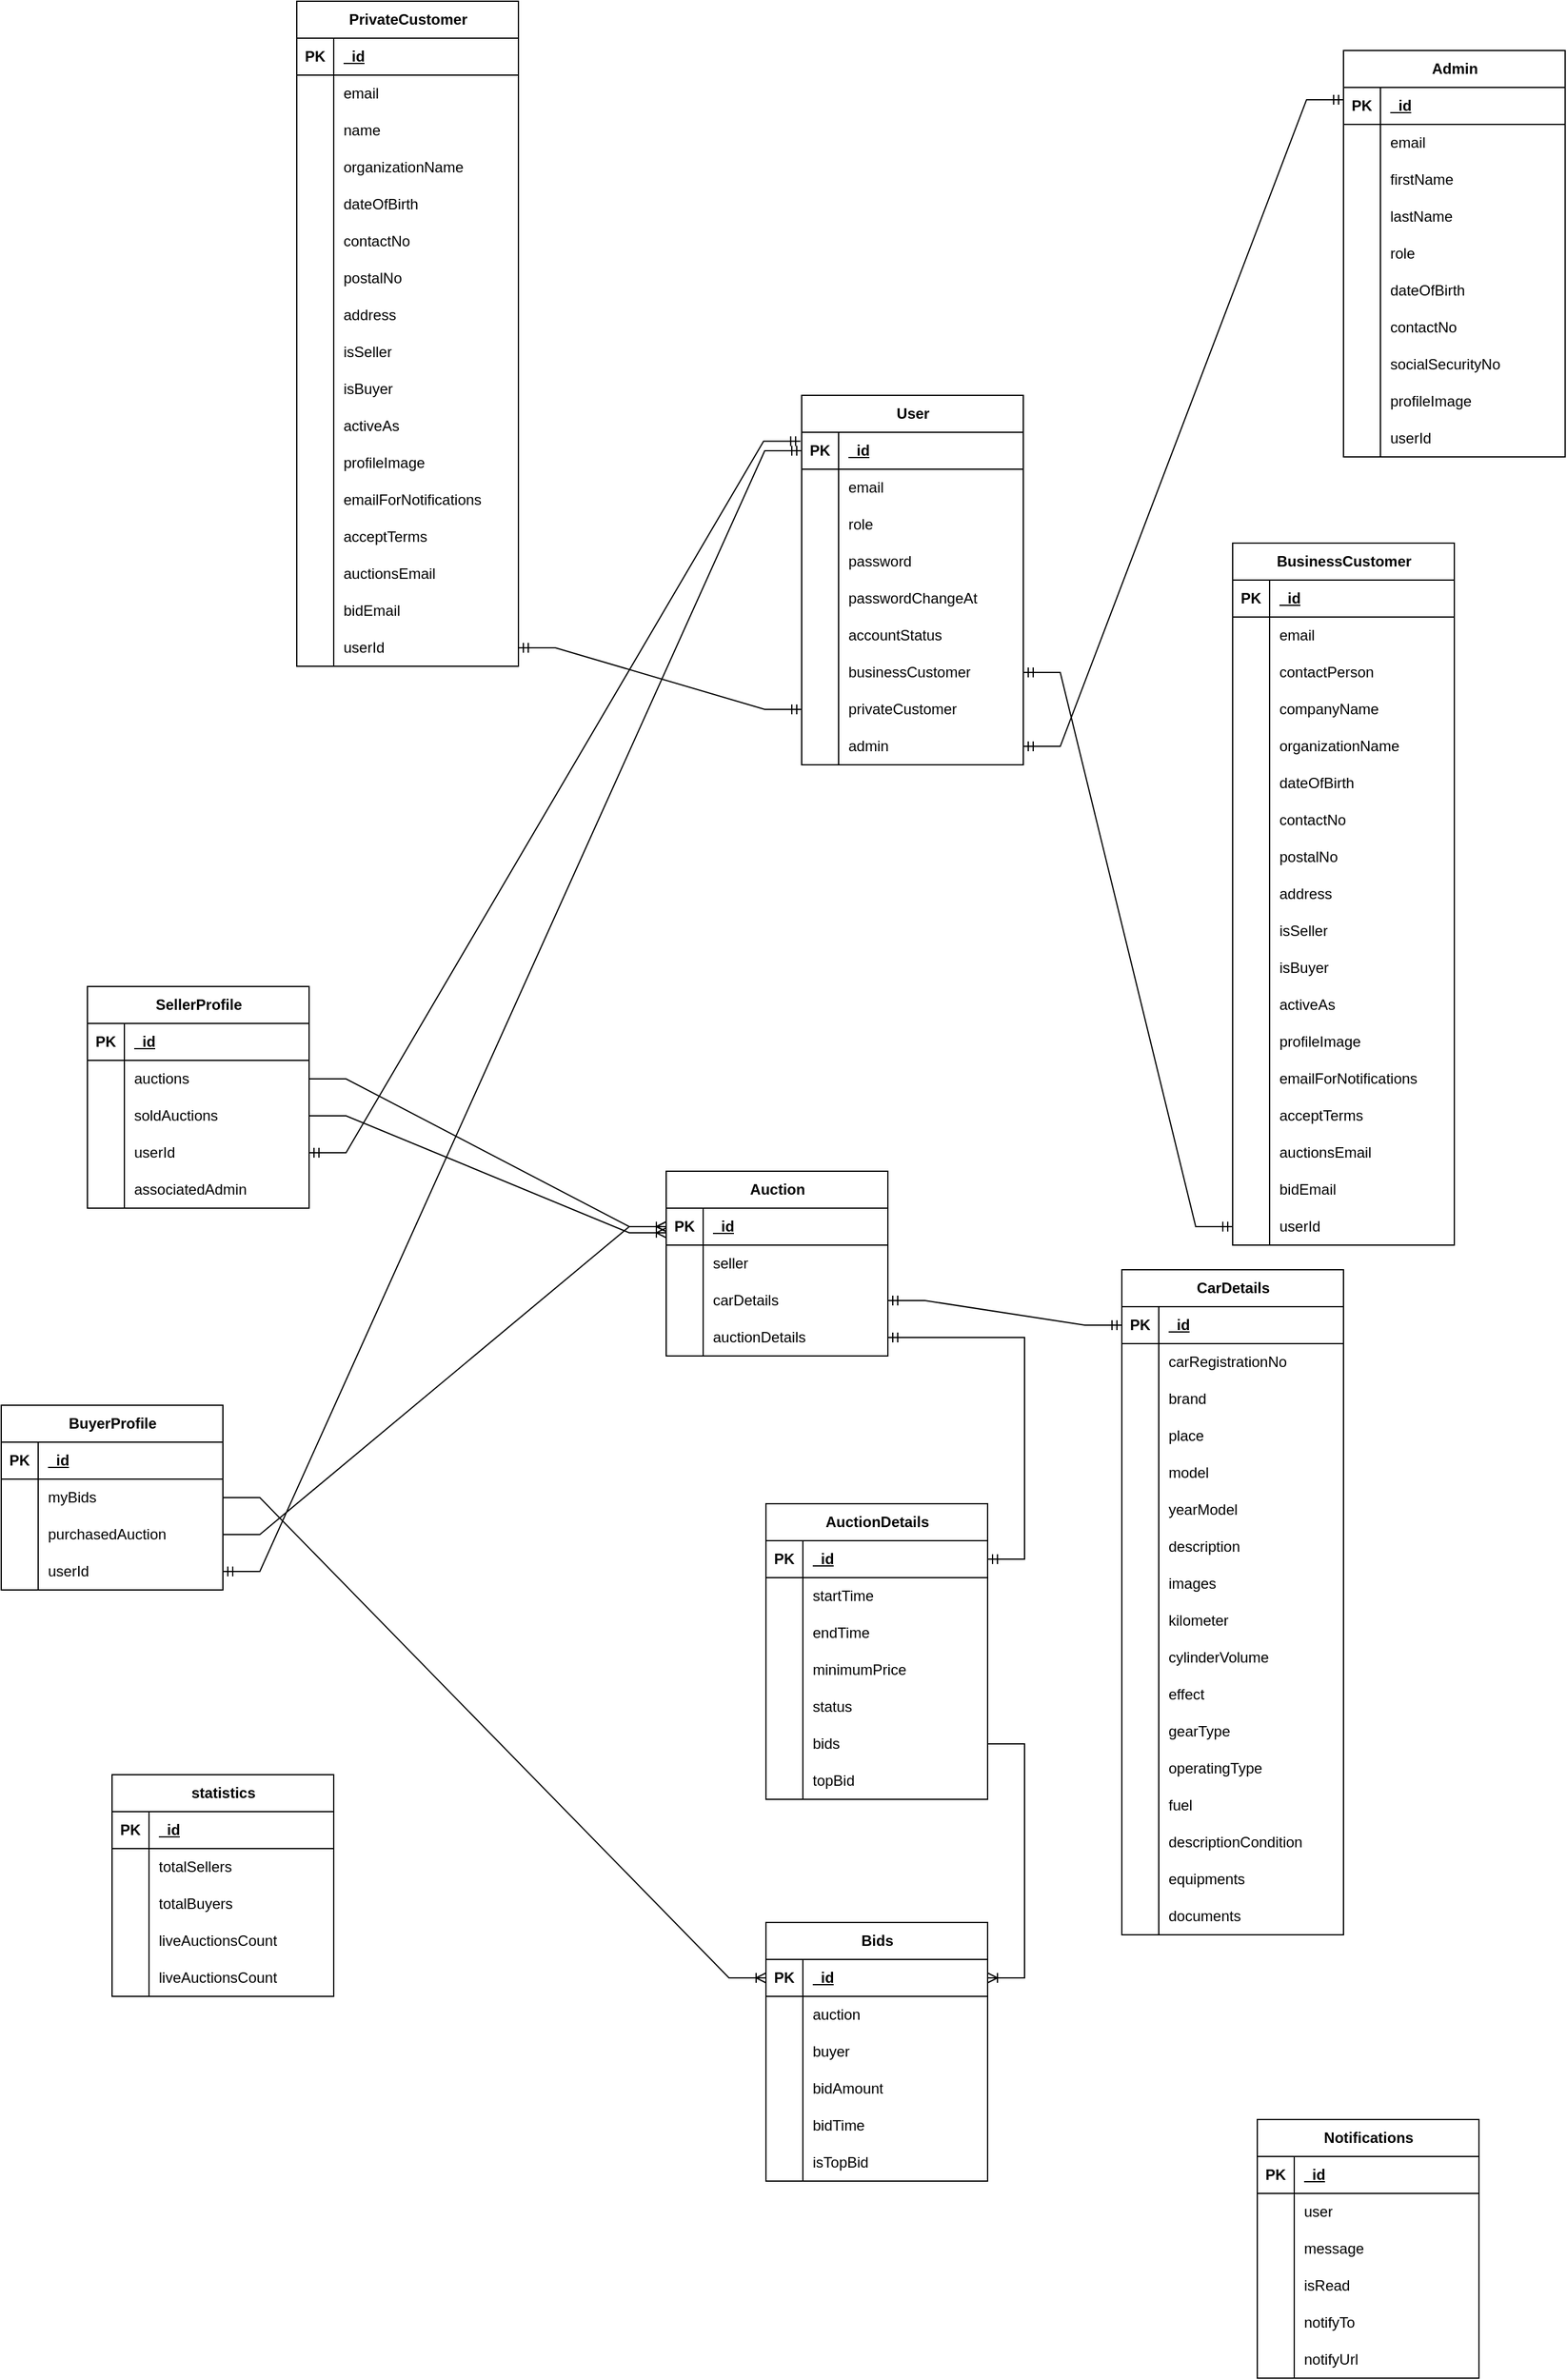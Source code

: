 <mxfile version="24.7.12">
  <diagram name="Page-1" id="9t__rK6BDmyKPGCEBU83">
    <mxGraphModel dx="2163" dy="703" grid="1" gridSize="10" guides="1" tooltips="1" connect="1" arrows="1" fold="1" page="1" pageScale="1" pageWidth="850" pageHeight="1100" math="0" shadow="0">
      <root>
        <mxCell id="0" />
        <mxCell id="1" parent="0" />
        <mxCell id="1-xy6vEvkrDmPvGb-Ug2-1" value="User" style="shape=table;startSize=30;container=1;collapsible=1;childLayout=tableLayout;fixedRows=1;rowLines=0;fontStyle=1;align=center;resizeLast=1;html=1;" parent="1" vertex="1">
          <mxGeometry x="180" y="610" width="180" height="300" as="geometry" />
        </mxCell>
        <mxCell id="1-xy6vEvkrDmPvGb-Ug2-2" value="" style="shape=tableRow;horizontal=0;startSize=0;swimlaneHead=0;swimlaneBody=0;fillColor=none;collapsible=0;dropTarget=0;points=[[0,0.5],[1,0.5]];portConstraint=eastwest;top=0;left=0;right=0;bottom=1;" parent="1-xy6vEvkrDmPvGb-Ug2-1" vertex="1">
          <mxGeometry y="30" width="180" height="30" as="geometry" />
        </mxCell>
        <mxCell id="1-xy6vEvkrDmPvGb-Ug2-3" value="PK" style="shape=partialRectangle;connectable=0;fillColor=none;top=0;left=0;bottom=0;right=0;fontStyle=1;overflow=hidden;whiteSpace=wrap;html=1;" parent="1-xy6vEvkrDmPvGb-Ug2-2" vertex="1">
          <mxGeometry width="30" height="30" as="geometry">
            <mxRectangle width="30" height="30" as="alternateBounds" />
          </mxGeometry>
        </mxCell>
        <mxCell id="1-xy6vEvkrDmPvGb-Ug2-4" value="_id" style="shape=partialRectangle;connectable=0;fillColor=none;top=0;left=0;bottom=0;right=0;align=left;spacingLeft=6;fontStyle=5;overflow=hidden;whiteSpace=wrap;html=1;" parent="1-xy6vEvkrDmPvGb-Ug2-2" vertex="1">
          <mxGeometry x="30" width="150" height="30" as="geometry">
            <mxRectangle width="150" height="30" as="alternateBounds" />
          </mxGeometry>
        </mxCell>
        <mxCell id="1-xy6vEvkrDmPvGb-Ug2-5" value="" style="shape=tableRow;horizontal=0;startSize=0;swimlaneHead=0;swimlaneBody=0;fillColor=none;collapsible=0;dropTarget=0;points=[[0,0.5],[1,0.5]];portConstraint=eastwest;top=0;left=0;right=0;bottom=0;" parent="1-xy6vEvkrDmPvGb-Ug2-1" vertex="1">
          <mxGeometry y="60" width="180" height="30" as="geometry" />
        </mxCell>
        <mxCell id="1-xy6vEvkrDmPvGb-Ug2-6" value="" style="shape=partialRectangle;connectable=0;fillColor=none;top=0;left=0;bottom=0;right=0;editable=1;overflow=hidden;whiteSpace=wrap;html=1;" parent="1-xy6vEvkrDmPvGb-Ug2-5" vertex="1">
          <mxGeometry width="30" height="30" as="geometry">
            <mxRectangle width="30" height="30" as="alternateBounds" />
          </mxGeometry>
        </mxCell>
        <mxCell id="1-xy6vEvkrDmPvGb-Ug2-7" value="email" style="shape=partialRectangle;connectable=0;fillColor=none;top=0;left=0;bottom=0;right=0;align=left;spacingLeft=6;overflow=hidden;whiteSpace=wrap;html=1;" parent="1-xy6vEvkrDmPvGb-Ug2-5" vertex="1">
          <mxGeometry x="30" width="150" height="30" as="geometry">
            <mxRectangle width="150" height="30" as="alternateBounds" />
          </mxGeometry>
        </mxCell>
        <mxCell id="1-xy6vEvkrDmPvGb-Ug2-8" value="" style="shape=tableRow;horizontal=0;startSize=0;swimlaneHead=0;swimlaneBody=0;fillColor=none;collapsible=0;dropTarget=0;points=[[0,0.5],[1,0.5]];portConstraint=eastwest;top=0;left=0;right=0;bottom=0;" parent="1-xy6vEvkrDmPvGb-Ug2-1" vertex="1">
          <mxGeometry y="90" width="180" height="30" as="geometry" />
        </mxCell>
        <mxCell id="1-xy6vEvkrDmPvGb-Ug2-9" value="" style="shape=partialRectangle;connectable=0;fillColor=none;top=0;left=0;bottom=0;right=0;editable=1;overflow=hidden;whiteSpace=wrap;html=1;" parent="1-xy6vEvkrDmPvGb-Ug2-8" vertex="1">
          <mxGeometry width="30" height="30" as="geometry">
            <mxRectangle width="30" height="30" as="alternateBounds" />
          </mxGeometry>
        </mxCell>
        <mxCell id="1-xy6vEvkrDmPvGb-Ug2-10" value="role" style="shape=partialRectangle;connectable=0;fillColor=none;top=0;left=0;bottom=0;right=0;align=left;spacingLeft=6;overflow=hidden;whiteSpace=wrap;html=1;" parent="1-xy6vEvkrDmPvGb-Ug2-8" vertex="1">
          <mxGeometry x="30" width="150" height="30" as="geometry">
            <mxRectangle width="150" height="30" as="alternateBounds" />
          </mxGeometry>
        </mxCell>
        <mxCell id="1-xy6vEvkrDmPvGb-Ug2-11" value="" style="shape=tableRow;horizontal=0;startSize=0;swimlaneHead=0;swimlaneBody=0;fillColor=none;collapsible=0;dropTarget=0;points=[[0,0.5],[1,0.5]];portConstraint=eastwest;top=0;left=0;right=0;bottom=0;" parent="1-xy6vEvkrDmPvGb-Ug2-1" vertex="1">
          <mxGeometry y="120" width="180" height="30" as="geometry" />
        </mxCell>
        <mxCell id="1-xy6vEvkrDmPvGb-Ug2-12" value="" style="shape=partialRectangle;connectable=0;fillColor=none;top=0;left=0;bottom=0;right=0;editable=1;overflow=hidden;whiteSpace=wrap;html=1;" parent="1-xy6vEvkrDmPvGb-Ug2-11" vertex="1">
          <mxGeometry width="30" height="30" as="geometry">
            <mxRectangle width="30" height="30" as="alternateBounds" />
          </mxGeometry>
        </mxCell>
        <mxCell id="1-xy6vEvkrDmPvGb-Ug2-13" value="password" style="shape=partialRectangle;connectable=0;fillColor=none;top=0;left=0;bottom=0;right=0;align=left;spacingLeft=6;overflow=hidden;whiteSpace=wrap;html=1;" parent="1-xy6vEvkrDmPvGb-Ug2-11" vertex="1">
          <mxGeometry x="30" width="150" height="30" as="geometry">
            <mxRectangle width="150" height="30" as="alternateBounds" />
          </mxGeometry>
        </mxCell>
        <mxCell id="1-xy6vEvkrDmPvGb-Ug2-14" value="" style="shape=tableRow;horizontal=0;startSize=0;swimlaneHead=0;swimlaneBody=0;fillColor=none;collapsible=0;dropTarget=0;points=[[0,0.5],[1,0.5]];portConstraint=eastwest;top=0;left=0;right=0;bottom=0;" parent="1-xy6vEvkrDmPvGb-Ug2-1" vertex="1">
          <mxGeometry y="150" width="180" height="30" as="geometry" />
        </mxCell>
        <mxCell id="1-xy6vEvkrDmPvGb-Ug2-15" value="" style="shape=partialRectangle;connectable=0;fillColor=none;top=0;left=0;bottom=0;right=0;editable=1;overflow=hidden;whiteSpace=wrap;html=1;" parent="1-xy6vEvkrDmPvGb-Ug2-14" vertex="1">
          <mxGeometry width="30" height="30" as="geometry">
            <mxRectangle width="30" height="30" as="alternateBounds" />
          </mxGeometry>
        </mxCell>
        <mxCell id="1-xy6vEvkrDmPvGb-Ug2-16" value="passwordChangeAt" style="shape=partialRectangle;connectable=0;fillColor=none;top=0;left=0;bottom=0;right=0;align=left;spacingLeft=6;overflow=hidden;whiteSpace=wrap;html=1;" parent="1-xy6vEvkrDmPvGb-Ug2-14" vertex="1">
          <mxGeometry x="30" width="150" height="30" as="geometry">
            <mxRectangle width="150" height="30" as="alternateBounds" />
          </mxGeometry>
        </mxCell>
        <mxCell id="gfiej_8bZa4onYaHyrZv-175" value="" style="shape=tableRow;horizontal=0;startSize=0;swimlaneHead=0;swimlaneBody=0;fillColor=none;collapsible=0;dropTarget=0;points=[[0,0.5],[1,0.5]];portConstraint=eastwest;top=0;left=0;right=0;bottom=0;" parent="1-xy6vEvkrDmPvGb-Ug2-1" vertex="1">
          <mxGeometry y="180" width="180" height="30" as="geometry" />
        </mxCell>
        <mxCell id="gfiej_8bZa4onYaHyrZv-176" value="" style="shape=partialRectangle;connectable=0;fillColor=none;top=0;left=0;bottom=0;right=0;editable=1;overflow=hidden;whiteSpace=wrap;html=1;" parent="gfiej_8bZa4onYaHyrZv-175" vertex="1">
          <mxGeometry width="30" height="30" as="geometry">
            <mxRectangle width="30" height="30" as="alternateBounds" />
          </mxGeometry>
        </mxCell>
        <mxCell id="gfiej_8bZa4onYaHyrZv-177" value="accountStatus" style="shape=partialRectangle;connectable=0;fillColor=none;top=0;left=0;bottom=0;right=0;align=left;spacingLeft=6;overflow=hidden;whiteSpace=wrap;html=1;" parent="gfiej_8bZa4onYaHyrZv-175" vertex="1">
          <mxGeometry x="30" width="150" height="30" as="geometry">
            <mxRectangle width="150" height="30" as="alternateBounds" />
          </mxGeometry>
        </mxCell>
        <mxCell id="1-xy6vEvkrDmPvGb-Ug2-17" value="" style="shape=tableRow;horizontal=0;startSize=0;swimlaneHead=0;swimlaneBody=0;fillColor=none;collapsible=0;dropTarget=0;points=[[0,0.5],[1,0.5]];portConstraint=eastwest;top=0;left=0;right=0;bottom=0;" parent="1-xy6vEvkrDmPvGb-Ug2-1" vertex="1">
          <mxGeometry y="210" width="180" height="30" as="geometry" />
        </mxCell>
        <mxCell id="1-xy6vEvkrDmPvGb-Ug2-18" value="" style="shape=partialRectangle;connectable=0;fillColor=none;top=0;left=0;bottom=0;right=0;editable=1;overflow=hidden;whiteSpace=wrap;html=1;" parent="1-xy6vEvkrDmPvGb-Ug2-17" vertex="1">
          <mxGeometry width="30" height="30" as="geometry">
            <mxRectangle width="30" height="30" as="alternateBounds" />
          </mxGeometry>
        </mxCell>
        <mxCell id="1-xy6vEvkrDmPvGb-Ug2-19" value="businessCustomer" style="shape=partialRectangle;connectable=0;fillColor=none;top=0;left=0;bottom=0;right=0;align=left;spacingLeft=6;overflow=hidden;whiteSpace=wrap;html=1;" parent="1-xy6vEvkrDmPvGb-Ug2-17" vertex="1">
          <mxGeometry x="30" width="150" height="30" as="geometry">
            <mxRectangle width="150" height="30" as="alternateBounds" />
          </mxGeometry>
        </mxCell>
        <mxCell id="1-xy6vEvkrDmPvGb-Ug2-20" value="" style="shape=tableRow;horizontal=0;startSize=0;swimlaneHead=0;swimlaneBody=0;fillColor=none;collapsible=0;dropTarget=0;points=[[0,0.5],[1,0.5]];portConstraint=eastwest;top=0;left=0;right=0;bottom=0;" parent="1-xy6vEvkrDmPvGb-Ug2-1" vertex="1">
          <mxGeometry y="240" width="180" height="30" as="geometry" />
        </mxCell>
        <mxCell id="1-xy6vEvkrDmPvGb-Ug2-21" value="" style="shape=partialRectangle;connectable=0;fillColor=none;top=0;left=0;bottom=0;right=0;editable=1;overflow=hidden;whiteSpace=wrap;html=1;" parent="1-xy6vEvkrDmPvGb-Ug2-20" vertex="1">
          <mxGeometry width="30" height="30" as="geometry">
            <mxRectangle width="30" height="30" as="alternateBounds" />
          </mxGeometry>
        </mxCell>
        <mxCell id="1-xy6vEvkrDmPvGb-Ug2-22" value="privateCustomer" style="shape=partialRectangle;connectable=0;fillColor=none;top=0;left=0;bottom=0;right=0;align=left;spacingLeft=6;overflow=hidden;whiteSpace=wrap;html=1;" parent="1-xy6vEvkrDmPvGb-Ug2-20" vertex="1">
          <mxGeometry x="30" width="150" height="30" as="geometry">
            <mxRectangle width="150" height="30" as="alternateBounds" />
          </mxGeometry>
        </mxCell>
        <mxCell id="1-xy6vEvkrDmPvGb-Ug2-23" value="" style="shape=tableRow;horizontal=0;startSize=0;swimlaneHead=0;swimlaneBody=0;fillColor=none;collapsible=0;dropTarget=0;points=[[0,0.5],[1,0.5]];portConstraint=eastwest;top=0;left=0;right=0;bottom=0;" parent="1-xy6vEvkrDmPvGb-Ug2-1" vertex="1">
          <mxGeometry y="270" width="180" height="30" as="geometry" />
        </mxCell>
        <mxCell id="1-xy6vEvkrDmPvGb-Ug2-24" value="" style="shape=partialRectangle;connectable=0;fillColor=none;top=0;left=0;bottom=0;right=0;editable=1;overflow=hidden;whiteSpace=wrap;html=1;" parent="1-xy6vEvkrDmPvGb-Ug2-23" vertex="1">
          <mxGeometry width="30" height="30" as="geometry">
            <mxRectangle width="30" height="30" as="alternateBounds" />
          </mxGeometry>
        </mxCell>
        <mxCell id="1-xy6vEvkrDmPvGb-Ug2-25" value="admin" style="shape=partialRectangle;connectable=0;fillColor=none;top=0;left=0;bottom=0;right=0;align=left;spacingLeft=6;overflow=hidden;whiteSpace=wrap;html=1;" parent="1-xy6vEvkrDmPvGb-Ug2-23" vertex="1">
          <mxGeometry x="30" width="150" height="30" as="geometry">
            <mxRectangle width="150" height="30" as="alternateBounds" />
          </mxGeometry>
        </mxCell>
        <mxCell id="1-xy6vEvkrDmPvGb-Ug2-42" value="BusinessCustomer" style="shape=table;startSize=30;container=1;collapsible=1;childLayout=tableLayout;fixedRows=1;rowLines=0;fontStyle=1;align=center;resizeLast=1;html=1;" parent="1" vertex="1">
          <mxGeometry x="530" y="730" width="180" height="570" as="geometry" />
        </mxCell>
        <mxCell id="1-xy6vEvkrDmPvGb-Ug2-43" value="" style="shape=tableRow;horizontal=0;startSize=0;swimlaneHead=0;swimlaneBody=0;fillColor=none;collapsible=0;dropTarget=0;points=[[0,0.5],[1,0.5]];portConstraint=eastwest;top=0;left=0;right=0;bottom=1;" parent="1-xy6vEvkrDmPvGb-Ug2-42" vertex="1">
          <mxGeometry y="30" width="180" height="30" as="geometry" />
        </mxCell>
        <mxCell id="1-xy6vEvkrDmPvGb-Ug2-44" value="PK" style="shape=partialRectangle;connectable=0;fillColor=none;top=0;left=0;bottom=0;right=0;fontStyle=1;overflow=hidden;whiteSpace=wrap;html=1;" parent="1-xy6vEvkrDmPvGb-Ug2-43" vertex="1">
          <mxGeometry width="30" height="30" as="geometry">
            <mxRectangle width="30" height="30" as="alternateBounds" />
          </mxGeometry>
        </mxCell>
        <mxCell id="1-xy6vEvkrDmPvGb-Ug2-45" value="_id" style="shape=partialRectangle;connectable=0;fillColor=none;top=0;left=0;bottom=0;right=0;align=left;spacingLeft=6;fontStyle=5;overflow=hidden;whiteSpace=wrap;html=1;" parent="1-xy6vEvkrDmPvGb-Ug2-43" vertex="1">
          <mxGeometry x="30" width="150" height="30" as="geometry">
            <mxRectangle width="150" height="30" as="alternateBounds" />
          </mxGeometry>
        </mxCell>
        <mxCell id="1-xy6vEvkrDmPvGb-Ug2-46" value="" style="shape=tableRow;horizontal=0;startSize=0;swimlaneHead=0;swimlaneBody=0;fillColor=none;collapsible=0;dropTarget=0;points=[[0,0.5],[1,0.5]];portConstraint=eastwest;top=0;left=0;right=0;bottom=0;" parent="1-xy6vEvkrDmPvGb-Ug2-42" vertex="1">
          <mxGeometry y="60" width="180" height="30" as="geometry" />
        </mxCell>
        <mxCell id="1-xy6vEvkrDmPvGb-Ug2-47" value="" style="shape=partialRectangle;connectable=0;fillColor=none;top=0;left=0;bottom=0;right=0;editable=1;overflow=hidden;whiteSpace=wrap;html=1;" parent="1-xy6vEvkrDmPvGb-Ug2-46" vertex="1">
          <mxGeometry width="30" height="30" as="geometry">
            <mxRectangle width="30" height="30" as="alternateBounds" />
          </mxGeometry>
        </mxCell>
        <mxCell id="1-xy6vEvkrDmPvGb-Ug2-48" value="email" style="shape=partialRectangle;connectable=0;fillColor=none;top=0;left=0;bottom=0;right=0;align=left;spacingLeft=6;overflow=hidden;whiteSpace=wrap;html=1;" parent="1-xy6vEvkrDmPvGb-Ug2-46" vertex="1">
          <mxGeometry x="30" width="150" height="30" as="geometry">
            <mxRectangle width="150" height="30" as="alternateBounds" />
          </mxGeometry>
        </mxCell>
        <mxCell id="1-xy6vEvkrDmPvGb-Ug2-49" value="" style="shape=tableRow;horizontal=0;startSize=0;swimlaneHead=0;swimlaneBody=0;fillColor=none;collapsible=0;dropTarget=0;points=[[0,0.5],[1,0.5]];portConstraint=eastwest;top=0;left=0;right=0;bottom=0;" parent="1-xy6vEvkrDmPvGb-Ug2-42" vertex="1">
          <mxGeometry y="90" width="180" height="30" as="geometry" />
        </mxCell>
        <mxCell id="1-xy6vEvkrDmPvGb-Ug2-50" value="" style="shape=partialRectangle;connectable=0;fillColor=none;top=0;left=0;bottom=0;right=0;editable=1;overflow=hidden;whiteSpace=wrap;html=1;" parent="1-xy6vEvkrDmPvGb-Ug2-49" vertex="1">
          <mxGeometry width="30" height="30" as="geometry">
            <mxRectangle width="30" height="30" as="alternateBounds" />
          </mxGeometry>
        </mxCell>
        <mxCell id="1-xy6vEvkrDmPvGb-Ug2-51" value="contactPerson" style="shape=partialRectangle;connectable=0;fillColor=none;top=0;left=0;bottom=0;right=0;align=left;spacingLeft=6;overflow=hidden;whiteSpace=wrap;html=1;" parent="1-xy6vEvkrDmPvGb-Ug2-49" vertex="1">
          <mxGeometry x="30" width="150" height="30" as="geometry">
            <mxRectangle width="150" height="30" as="alternateBounds" />
          </mxGeometry>
        </mxCell>
        <mxCell id="1-xy6vEvkrDmPvGb-Ug2-52" value="" style="shape=tableRow;horizontal=0;startSize=0;swimlaneHead=0;swimlaneBody=0;fillColor=none;collapsible=0;dropTarget=0;points=[[0,0.5],[1,0.5]];portConstraint=eastwest;top=0;left=0;right=0;bottom=0;" parent="1-xy6vEvkrDmPvGb-Ug2-42" vertex="1">
          <mxGeometry y="120" width="180" height="30" as="geometry" />
        </mxCell>
        <mxCell id="1-xy6vEvkrDmPvGb-Ug2-53" value="" style="shape=partialRectangle;connectable=0;fillColor=none;top=0;left=0;bottom=0;right=0;editable=1;overflow=hidden;whiteSpace=wrap;html=1;" parent="1-xy6vEvkrDmPvGb-Ug2-52" vertex="1">
          <mxGeometry width="30" height="30" as="geometry">
            <mxRectangle width="30" height="30" as="alternateBounds" />
          </mxGeometry>
        </mxCell>
        <mxCell id="1-xy6vEvkrDmPvGb-Ug2-54" value="companyName" style="shape=partialRectangle;connectable=0;fillColor=none;top=0;left=0;bottom=0;right=0;align=left;spacingLeft=6;overflow=hidden;whiteSpace=wrap;html=1;" parent="1-xy6vEvkrDmPvGb-Ug2-52" vertex="1">
          <mxGeometry x="30" width="150" height="30" as="geometry">
            <mxRectangle width="150" height="30" as="alternateBounds" />
          </mxGeometry>
        </mxCell>
        <mxCell id="1-xy6vEvkrDmPvGb-Ug2-58" value="" style="shape=tableRow;horizontal=0;startSize=0;swimlaneHead=0;swimlaneBody=0;fillColor=none;collapsible=0;dropTarget=0;points=[[0,0.5],[1,0.5]];portConstraint=eastwest;top=0;left=0;right=0;bottom=0;" parent="1-xy6vEvkrDmPvGb-Ug2-42" vertex="1">
          <mxGeometry y="150" width="180" height="30" as="geometry" />
        </mxCell>
        <mxCell id="1-xy6vEvkrDmPvGb-Ug2-59" value="" style="shape=partialRectangle;connectable=0;fillColor=none;top=0;left=0;bottom=0;right=0;editable=1;overflow=hidden;whiteSpace=wrap;html=1;" parent="1-xy6vEvkrDmPvGb-Ug2-58" vertex="1">
          <mxGeometry width="30" height="30" as="geometry">
            <mxRectangle width="30" height="30" as="alternateBounds" />
          </mxGeometry>
        </mxCell>
        <mxCell id="1-xy6vEvkrDmPvGb-Ug2-60" value="organizationName" style="shape=partialRectangle;connectable=0;fillColor=none;top=0;left=0;bottom=0;right=0;align=left;spacingLeft=6;overflow=hidden;whiteSpace=wrap;html=1;" parent="1-xy6vEvkrDmPvGb-Ug2-58" vertex="1">
          <mxGeometry x="30" width="150" height="30" as="geometry">
            <mxRectangle width="150" height="30" as="alternateBounds" />
          </mxGeometry>
        </mxCell>
        <mxCell id="1-xy6vEvkrDmPvGb-Ug2-61" value="" style="shape=tableRow;horizontal=0;startSize=0;swimlaneHead=0;swimlaneBody=0;fillColor=none;collapsible=0;dropTarget=0;points=[[0,0.5],[1,0.5]];portConstraint=eastwest;top=0;left=0;right=0;bottom=0;" parent="1-xy6vEvkrDmPvGb-Ug2-42" vertex="1">
          <mxGeometry y="180" width="180" height="30" as="geometry" />
        </mxCell>
        <mxCell id="1-xy6vEvkrDmPvGb-Ug2-62" value="" style="shape=partialRectangle;connectable=0;fillColor=none;top=0;left=0;bottom=0;right=0;editable=1;overflow=hidden;whiteSpace=wrap;html=1;" parent="1-xy6vEvkrDmPvGb-Ug2-61" vertex="1">
          <mxGeometry width="30" height="30" as="geometry">
            <mxRectangle width="30" height="30" as="alternateBounds" />
          </mxGeometry>
        </mxCell>
        <mxCell id="1-xy6vEvkrDmPvGb-Ug2-63" value="dateOfBirth" style="shape=partialRectangle;connectable=0;fillColor=none;top=0;left=0;bottom=0;right=0;align=left;spacingLeft=6;overflow=hidden;whiteSpace=wrap;html=1;" parent="1-xy6vEvkrDmPvGb-Ug2-61" vertex="1">
          <mxGeometry x="30" width="150" height="30" as="geometry">
            <mxRectangle width="150" height="30" as="alternateBounds" />
          </mxGeometry>
        </mxCell>
        <mxCell id="1-xy6vEvkrDmPvGb-Ug2-64" value="" style="shape=tableRow;horizontal=0;startSize=0;swimlaneHead=0;swimlaneBody=0;fillColor=none;collapsible=0;dropTarget=0;points=[[0,0.5],[1,0.5]];portConstraint=eastwest;top=0;left=0;right=0;bottom=0;" parent="1-xy6vEvkrDmPvGb-Ug2-42" vertex="1">
          <mxGeometry y="210" width="180" height="30" as="geometry" />
        </mxCell>
        <mxCell id="1-xy6vEvkrDmPvGb-Ug2-65" value="" style="shape=partialRectangle;connectable=0;fillColor=none;top=0;left=0;bottom=0;right=0;editable=1;overflow=hidden;whiteSpace=wrap;html=1;" parent="1-xy6vEvkrDmPvGb-Ug2-64" vertex="1">
          <mxGeometry width="30" height="30" as="geometry">
            <mxRectangle width="30" height="30" as="alternateBounds" />
          </mxGeometry>
        </mxCell>
        <mxCell id="1-xy6vEvkrDmPvGb-Ug2-66" value="contactNo" style="shape=partialRectangle;connectable=0;fillColor=none;top=0;left=0;bottom=0;right=0;align=left;spacingLeft=6;overflow=hidden;whiteSpace=wrap;html=1;" parent="1-xy6vEvkrDmPvGb-Ug2-64" vertex="1">
          <mxGeometry x="30" width="150" height="30" as="geometry">
            <mxRectangle width="150" height="30" as="alternateBounds" />
          </mxGeometry>
        </mxCell>
        <mxCell id="1-xy6vEvkrDmPvGb-Ug2-67" value="" style="shape=tableRow;horizontal=0;startSize=0;swimlaneHead=0;swimlaneBody=0;fillColor=none;collapsible=0;dropTarget=0;points=[[0,0.5],[1,0.5]];portConstraint=eastwest;top=0;left=0;right=0;bottom=0;" parent="1-xy6vEvkrDmPvGb-Ug2-42" vertex="1">
          <mxGeometry y="240" width="180" height="30" as="geometry" />
        </mxCell>
        <mxCell id="1-xy6vEvkrDmPvGb-Ug2-68" value="" style="shape=partialRectangle;connectable=0;fillColor=none;top=0;left=0;bottom=0;right=0;editable=1;overflow=hidden;whiteSpace=wrap;html=1;" parent="1-xy6vEvkrDmPvGb-Ug2-67" vertex="1">
          <mxGeometry width="30" height="30" as="geometry">
            <mxRectangle width="30" height="30" as="alternateBounds" />
          </mxGeometry>
        </mxCell>
        <mxCell id="1-xy6vEvkrDmPvGb-Ug2-69" value="postalNo" style="shape=partialRectangle;connectable=0;fillColor=none;top=0;left=0;bottom=0;right=0;align=left;spacingLeft=6;overflow=hidden;whiteSpace=wrap;html=1;" parent="1-xy6vEvkrDmPvGb-Ug2-67" vertex="1">
          <mxGeometry x="30" width="150" height="30" as="geometry">
            <mxRectangle width="150" height="30" as="alternateBounds" />
          </mxGeometry>
        </mxCell>
        <mxCell id="1-xy6vEvkrDmPvGb-Ug2-70" value="" style="shape=tableRow;horizontal=0;startSize=0;swimlaneHead=0;swimlaneBody=0;fillColor=none;collapsible=0;dropTarget=0;points=[[0,0.5],[1,0.5]];portConstraint=eastwest;top=0;left=0;right=0;bottom=0;" parent="1-xy6vEvkrDmPvGb-Ug2-42" vertex="1">
          <mxGeometry y="270" width="180" height="30" as="geometry" />
        </mxCell>
        <mxCell id="1-xy6vEvkrDmPvGb-Ug2-71" value="" style="shape=partialRectangle;connectable=0;fillColor=none;top=0;left=0;bottom=0;right=0;editable=1;overflow=hidden;whiteSpace=wrap;html=1;" parent="1-xy6vEvkrDmPvGb-Ug2-70" vertex="1">
          <mxGeometry width="30" height="30" as="geometry">
            <mxRectangle width="30" height="30" as="alternateBounds" />
          </mxGeometry>
        </mxCell>
        <mxCell id="1-xy6vEvkrDmPvGb-Ug2-72" value="address" style="shape=partialRectangle;connectable=0;fillColor=none;top=0;left=0;bottom=0;right=0;align=left;spacingLeft=6;overflow=hidden;whiteSpace=wrap;html=1;" parent="1-xy6vEvkrDmPvGb-Ug2-70" vertex="1">
          <mxGeometry x="30" width="150" height="30" as="geometry">
            <mxRectangle width="150" height="30" as="alternateBounds" />
          </mxGeometry>
        </mxCell>
        <mxCell id="1-xy6vEvkrDmPvGb-Ug2-73" value="" style="shape=tableRow;horizontal=0;startSize=0;swimlaneHead=0;swimlaneBody=0;fillColor=none;collapsible=0;dropTarget=0;points=[[0,0.5],[1,0.5]];portConstraint=eastwest;top=0;left=0;right=0;bottom=0;" parent="1-xy6vEvkrDmPvGb-Ug2-42" vertex="1">
          <mxGeometry y="300" width="180" height="30" as="geometry" />
        </mxCell>
        <mxCell id="1-xy6vEvkrDmPvGb-Ug2-74" value="" style="shape=partialRectangle;connectable=0;fillColor=none;top=0;left=0;bottom=0;right=0;editable=1;overflow=hidden;whiteSpace=wrap;html=1;" parent="1-xy6vEvkrDmPvGb-Ug2-73" vertex="1">
          <mxGeometry width="30" height="30" as="geometry">
            <mxRectangle width="30" height="30" as="alternateBounds" />
          </mxGeometry>
        </mxCell>
        <mxCell id="1-xy6vEvkrDmPvGb-Ug2-75" value="isSeller" style="shape=partialRectangle;connectable=0;fillColor=none;top=0;left=0;bottom=0;right=0;align=left;spacingLeft=6;overflow=hidden;whiteSpace=wrap;html=1;" parent="1-xy6vEvkrDmPvGb-Ug2-73" vertex="1">
          <mxGeometry x="30" width="150" height="30" as="geometry">
            <mxRectangle width="150" height="30" as="alternateBounds" />
          </mxGeometry>
        </mxCell>
        <mxCell id="1-xy6vEvkrDmPvGb-Ug2-76" value="" style="shape=tableRow;horizontal=0;startSize=0;swimlaneHead=0;swimlaneBody=0;fillColor=none;collapsible=0;dropTarget=0;points=[[0,0.5],[1,0.5]];portConstraint=eastwest;top=0;left=0;right=0;bottom=0;" parent="1-xy6vEvkrDmPvGb-Ug2-42" vertex="1">
          <mxGeometry y="330" width="180" height="30" as="geometry" />
        </mxCell>
        <mxCell id="1-xy6vEvkrDmPvGb-Ug2-77" value="" style="shape=partialRectangle;connectable=0;fillColor=none;top=0;left=0;bottom=0;right=0;editable=1;overflow=hidden;whiteSpace=wrap;html=1;" parent="1-xy6vEvkrDmPvGb-Ug2-76" vertex="1">
          <mxGeometry width="30" height="30" as="geometry">
            <mxRectangle width="30" height="30" as="alternateBounds" />
          </mxGeometry>
        </mxCell>
        <mxCell id="1-xy6vEvkrDmPvGb-Ug2-78" value="isBuyer" style="shape=partialRectangle;connectable=0;fillColor=none;top=0;left=0;bottom=0;right=0;align=left;spacingLeft=6;overflow=hidden;whiteSpace=wrap;html=1;" parent="1-xy6vEvkrDmPvGb-Ug2-76" vertex="1">
          <mxGeometry x="30" width="150" height="30" as="geometry">
            <mxRectangle width="150" height="30" as="alternateBounds" />
          </mxGeometry>
        </mxCell>
        <mxCell id="1-xy6vEvkrDmPvGb-Ug2-79" value="" style="shape=tableRow;horizontal=0;startSize=0;swimlaneHead=0;swimlaneBody=0;fillColor=none;collapsible=0;dropTarget=0;points=[[0,0.5],[1,0.5]];portConstraint=eastwest;top=0;left=0;right=0;bottom=0;" parent="1-xy6vEvkrDmPvGb-Ug2-42" vertex="1">
          <mxGeometry y="360" width="180" height="30" as="geometry" />
        </mxCell>
        <mxCell id="1-xy6vEvkrDmPvGb-Ug2-80" value="" style="shape=partialRectangle;connectable=0;fillColor=none;top=0;left=0;bottom=0;right=0;editable=1;overflow=hidden;whiteSpace=wrap;html=1;" parent="1-xy6vEvkrDmPvGb-Ug2-79" vertex="1">
          <mxGeometry width="30" height="30" as="geometry">
            <mxRectangle width="30" height="30" as="alternateBounds" />
          </mxGeometry>
        </mxCell>
        <mxCell id="1-xy6vEvkrDmPvGb-Ug2-81" value="activeAs" style="shape=partialRectangle;connectable=0;fillColor=none;top=0;left=0;bottom=0;right=0;align=left;spacingLeft=6;overflow=hidden;whiteSpace=wrap;html=1;" parent="1-xy6vEvkrDmPvGb-Ug2-79" vertex="1">
          <mxGeometry x="30" width="150" height="30" as="geometry">
            <mxRectangle width="150" height="30" as="alternateBounds" />
          </mxGeometry>
        </mxCell>
        <mxCell id="1-xy6vEvkrDmPvGb-Ug2-82" value="" style="shape=tableRow;horizontal=0;startSize=0;swimlaneHead=0;swimlaneBody=0;fillColor=none;collapsible=0;dropTarget=0;points=[[0,0.5],[1,0.5]];portConstraint=eastwest;top=0;left=0;right=0;bottom=0;" parent="1-xy6vEvkrDmPvGb-Ug2-42" vertex="1">
          <mxGeometry y="390" width="180" height="30" as="geometry" />
        </mxCell>
        <mxCell id="1-xy6vEvkrDmPvGb-Ug2-83" value="" style="shape=partialRectangle;connectable=0;fillColor=none;top=0;left=0;bottom=0;right=0;editable=1;overflow=hidden;whiteSpace=wrap;html=1;" parent="1-xy6vEvkrDmPvGb-Ug2-82" vertex="1">
          <mxGeometry width="30" height="30" as="geometry">
            <mxRectangle width="30" height="30" as="alternateBounds" />
          </mxGeometry>
        </mxCell>
        <mxCell id="1-xy6vEvkrDmPvGb-Ug2-84" value="profileImage" style="shape=partialRectangle;connectable=0;fillColor=none;top=0;left=0;bottom=0;right=0;align=left;spacingLeft=6;overflow=hidden;whiteSpace=wrap;html=1;" parent="1-xy6vEvkrDmPvGb-Ug2-82" vertex="1">
          <mxGeometry x="30" width="150" height="30" as="geometry">
            <mxRectangle width="150" height="30" as="alternateBounds" />
          </mxGeometry>
        </mxCell>
        <mxCell id="1-xy6vEvkrDmPvGb-Ug2-128" value="" style="shape=tableRow;horizontal=0;startSize=0;swimlaneHead=0;swimlaneBody=0;fillColor=none;collapsible=0;dropTarget=0;points=[[0,0.5],[1,0.5]];portConstraint=eastwest;top=0;left=0;right=0;bottom=0;" parent="1-xy6vEvkrDmPvGb-Ug2-42" vertex="1">
          <mxGeometry y="420" width="180" height="30" as="geometry" />
        </mxCell>
        <mxCell id="1-xy6vEvkrDmPvGb-Ug2-129" value="" style="shape=partialRectangle;connectable=0;fillColor=none;top=0;left=0;bottom=0;right=0;editable=1;overflow=hidden;whiteSpace=wrap;html=1;" parent="1-xy6vEvkrDmPvGb-Ug2-128" vertex="1">
          <mxGeometry width="30" height="30" as="geometry">
            <mxRectangle width="30" height="30" as="alternateBounds" />
          </mxGeometry>
        </mxCell>
        <mxCell id="1-xy6vEvkrDmPvGb-Ug2-130" value="emailForNotifications" style="shape=partialRectangle;connectable=0;fillColor=none;top=0;left=0;bottom=0;right=0;align=left;spacingLeft=6;overflow=hidden;whiteSpace=wrap;html=1;" parent="1-xy6vEvkrDmPvGb-Ug2-128" vertex="1">
          <mxGeometry x="30" width="150" height="30" as="geometry">
            <mxRectangle width="150" height="30" as="alternateBounds" />
          </mxGeometry>
        </mxCell>
        <mxCell id="1-xy6vEvkrDmPvGb-Ug2-131" value="" style="shape=tableRow;horizontal=0;startSize=0;swimlaneHead=0;swimlaneBody=0;fillColor=none;collapsible=0;dropTarget=0;points=[[0,0.5],[1,0.5]];portConstraint=eastwest;top=0;left=0;right=0;bottom=0;" parent="1-xy6vEvkrDmPvGb-Ug2-42" vertex="1">
          <mxGeometry y="450" width="180" height="30" as="geometry" />
        </mxCell>
        <mxCell id="1-xy6vEvkrDmPvGb-Ug2-132" value="" style="shape=partialRectangle;connectable=0;fillColor=none;top=0;left=0;bottom=0;right=0;editable=1;overflow=hidden;whiteSpace=wrap;html=1;" parent="1-xy6vEvkrDmPvGb-Ug2-131" vertex="1">
          <mxGeometry width="30" height="30" as="geometry">
            <mxRectangle width="30" height="30" as="alternateBounds" />
          </mxGeometry>
        </mxCell>
        <mxCell id="1-xy6vEvkrDmPvGb-Ug2-133" value="acceptTerms" style="shape=partialRectangle;connectable=0;fillColor=none;top=0;left=0;bottom=0;right=0;align=left;spacingLeft=6;overflow=hidden;whiteSpace=wrap;html=1;" parent="1-xy6vEvkrDmPvGb-Ug2-131" vertex="1">
          <mxGeometry x="30" width="150" height="30" as="geometry">
            <mxRectangle width="150" height="30" as="alternateBounds" />
          </mxGeometry>
        </mxCell>
        <mxCell id="1-xy6vEvkrDmPvGb-Ug2-134" value="" style="shape=tableRow;horizontal=0;startSize=0;swimlaneHead=0;swimlaneBody=0;fillColor=none;collapsible=0;dropTarget=0;points=[[0,0.5],[1,0.5]];portConstraint=eastwest;top=0;left=0;right=0;bottom=0;" parent="1-xy6vEvkrDmPvGb-Ug2-42" vertex="1">
          <mxGeometry y="480" width="180" height="30" as="geometry" />
        </mxCell>
        <mxCell id="1-xy6vEvkrDmPvGb-Ug2-135" value="" style="shape=partialRectangle;connectable=0;fillColor=none;top=0;left=0;bottom=0;right=0;editable=1;overflow=hidden;whiteSpace=wrap;html=1;" parent="1-xy6vEvkrDmPvGb-Ug2-134" vertex="1">
          <mxGeometry width="30" height="30" as="geometry">
            <mxRectangle width="30" height="30" as="alternateBounds" />
          </mxGeometry>
        </mxCell>
        <mxCell id="1-xy6vEvkrDmPvGb-Ug2-136" value="auctionsEmail" style="shape=partialRectangle;connectable=0;fillColor=none;top=0;left=0;bottom=0;right=0;align=left;spacingLeft=6;overflow=hidden;whiteSpace=wrap;html=1;" parent="1-xy6vEvkrDmPvGb-Ug2-134" vertex="1">
          <mxGeometry x="30" width="150" height="30" as="geometry">
            <mxRectangle width="150" height="30" as="alternateBounds" />
          </mxGeometry>
        </mxCell>
        <mxCell id="1-xy6vEvkrDmPvGb-Ug2-137" value="" style="shape=tableRow;horizontal=0;startSize=0;swimlaneHead=0;swimlaneBody=0;fillColor=none;collapsible=0;dropTarget=0;points=[[0,0.5],[1,0.5]];portConstraint=eastwest;top=0;left=0;right=0;bottom=0;" parent="1-xy6vEvkrDmPvGb-Ug2-42" vertex="1">
          <mxGeometry y="510" width="180" height="30" as="geometry" />
        </mxCell>
        <mxCell id="1-xy6vEvkrDmPvGb-Ug2-138" value="" style="shape=partialRectangle;connectable=0;fillColor=none;top=0;left=0;bottom=0;right=0;editable=1;overflow=hidden;whiteSpace=wrap;html=1;" parent="1-xy6vEvkrDmPvGb-Ug2-137" vertex="1">
          <mxGeometry width="30" height="30" as="geometry">
            <mxRectangle width="30" height="30" as="alternateBounds" />
          </mxGeometry>
        </mxCell>
        <mxCell id="1-xy6vEvkrDmPvGb-Ug2-139" value="bidEmail" style="shape=partialRectangle;connectable=0;fillColor=none;top=0;left=0;bottom=0;right=0;align=left;spacingLeft=6;overflow=hidden;whiteSpace=wrap;html=1;" parent="1-xy6vEvkrDmPvGb-Ug2-137" vertex="1">
          <mxGeometry x="30" width="150" height="30" as="geometry">
            <mxRectangle width="150" height="30" as="alternateBounds" />
          </mxGeometry>
        </mxCell>
        <mxCell id="1-xy6vEvkrDmPvGb-Ug2-196" value="" style="shape=tableRow;horizontal=0;startSize=0;swimlaneHead=0;swimlaneBody=0;fillColor=none;collapsible=0;dropTarget=0;points=[[0,0.5],[1,0.5]];portConstraint=eastwest;top=0;left=0;right=0;bottom=0;" parent="1-xy6vEvkrDmPvGb-Ug2-42" vertex="1">
          <mxGeometry y="540" width="180" height="30" as="geometry" />
        </mxCell>
        <mxCell id="1-xy6vEvkrDmPvGb-Ug2-197" value="" style="shape=partialRectangle;connectable=0;fillColor=none;top=0;left=0;bottom=0;right=0;editable=1;overflow=hidden;whiteSpace=wrap;html=1;" parent="1-xy6vEvkrDmPvGb-Ug2-196" vertex="1">
          <mxGeometry width="30" height="30" as="geometry">
            <mxRectangle width="30" height="30" as="alternateBounds" />
          </mxGeometry>
        </mxCell>
        <mxCell id="1-xy6vEvkrDmPvGb-Ug2-198" value="userId" style="shape=partialRectangle;connectable=0;fillColor=none;top=0;left=0;bottom=0;right=0;align=left;spacingLeft=6;overflow=hidden;whiteSpace=wrap;html=1;" parent="1-xy6vEvkrDmPvGb-Ug2-196" vertex="1">
          <mxGeometry x="30" width="150" height="30" as="geometry">
            <mxRectangle width="150" height="30" as="alternateBounds" />
          </mxGeometry>
        </mxCell>
        <mxCell id="1-xy6vEvkrDmPvGb-Ug2-140" value="PrivateCustomer" style="shape=table;startSize=30;container=1;collapsible=1;childLayout=tableLayout;fixedRows=1;rowLines=0;fontStyle=1;align=center;resizeLast=1;html=1;" parent="1" vertex="1">
          <mxGeometry x="-230" y="290" width="180" height="540" as="geometry" />
        </mxCell>
        <mxCell id="1-xy6vEvkrDmPvGb-Ug2-141" value="" style="shape=tableRow;horizontal=0;startSize=0;swimlaneHead=0;swimlaneBody=0;fillColor=none;collapsible=0;dropTarget=0;points=[[0,0.5],[1,0.5]];portConstraint=eastwest;top=0;left=0;right=0;bottom=1;" parent="1-xy6vEvkrDmPvGb-Ug2-140" vertex="1">
          <mxGeometry y="30" width="180" height="30" as="geometry" />
        </mxCell>
        <mxCell id="1-xy6vEvkrDmPvGb-Ug2-142" value="PK" style="shape=partialRectangle;connectable=0;fillColor=none;top=0;left=0;bottom=0;right=0;fontStyle=1;overflow=hidden;whiteSpace=wrap;html=1;" parent="1-xy6vEvkrDmPvGb-Ug2-141" vertex="1">
          <mxGeometry width="30" height="30" as="geometry">
            <mxRectangle width="30" height="30" as="alternateBounds" />
          </mxGeometry>
        </mxCell>
        <mxCell id="1-xy6vEvkrDmPvGb-Ug2-143" value="_id" style="shape=partialRectangle;connectable=0;fillColor=none;top=0;left=0;bottom=0;right=0;align=left;spacingLeft=6;fontStyle=5;overflow=hidden;whiteSpace=wrap;html=1;" parent="1-xy6vEvkrDmPvGb-Ug2-141" vertex="1">
          <mxGeometry x="30" width="150" height="30" as="geometry">
            <mxRectangle width="150" height="30" as="alternateBounds" />
          </mxGeometry>
        </mxCell>
        <mxCell id="1-xy6vEvkrDmPvGb-Ug2-144" value="" style="shape=tableRow;horizontal=0;startSize=0;swimlaneHead=0;swimlaneBody=0;fillColor=none;collapsible=0;dropTarget=0;points=[[0,0.5],[1,0.5]];portConstraint=eastwest;top=0;left=0;right=0;bottom=0;" parent="1-xy6vEvkrDmPvGb-Ug2-140" vertex="1">
          <mxGeometry y="60" width="180" height="30" as="geometry" />
        </mxCell>
        <mxCell id="1-xy6vEvkrDmPvGb-Ug2-145" value="" style="shape=partialRectangle;connectable=0;fillColor=none;top=0;left=0;bottom=0;right=0;editable=1;overflow=hidden;whiteSpace=wrap;html=1;" parent="1-xy6vEvkrDmPvGb-Ug2-144" vertex="1">
          <mxGeometry width="30" height="30" as="geometry">
            <mxRectangle width="30" height="30" as="alternateBounds" />
          </mxGeometry>
        </mxCell>
        <mxCell id="1-xy6vEvkrDmPvGb-Ug2-146" value="email" style="shape=partialRectangle;connectable=0;fillColor=none;top=0;left=0;bottom=0;right=0;align=left;spacingLeft=6;overflow=hidden;whiteSpace=wrap;html=1;" parent="1-xy6vEvkrDmPvGb-Ug2-144" vertex="1">
          <mxGeometry x="30" width="150" height="30" as="geometry">
            <mxRectangle width="150" height="30" as="alternateBounds" />
          </mxGeometry>
        </mxCell>
        <mxCell id="1-xy6vEvkrDmPvGb-Ug2-147" value="" style="shape=tableRow;horizontal=0;startSize=0;swimlaneHead=0;swimlaneBody=0;fillColor=none;collapsible=0;dropTarget=0;points=[[0,0.5],[1,0.5]];portConstraint=eastwest;top=0;left=0;right=0;bottom=0;" parent="1-xy6vEvkrDmPvGb-Ug2-140" vertex="1">
          <mxGeometry y="90" width="180" height="30" as="geometry" />
        </mxCell>
        <mxCell id="1-xy6vEvkrDmPvGb-Ug2-148" value="" style="shape=partialRectangle;connectable=0;fillColor=none;top=0;left=0;bottom=0;right=0;editable=1;overflow=hidden;whiteSpace=wrap;html=1;" parent="1-xy6vEvkrDmPvGb-Ug2-147" vertex="1">
          <mxGeometry width="30" height="30" as="geometry">
            <mxRectangle width="30" height="30" as="alternateBounds" />
          </mxGeometry>
        </mxCell>
        <mxCell id="1-xy6vEvkrDmPvGb-Ug2-149" value="name" style="shape=partialRectangle;connectable=0;fillColor=none;top=0;left=0;bottom=0;right=0;align=left;spacingLeft=6;overflow=hidden;whiteSpace=wrap;html=1;" parent="1-xy6vEvkrDmPvGb-Ug2-147" vertex="1">
          <mxGeometry x="30" width="150" height="30" as="geometry">
            <mxRectangle width="150" height="30" as="alternateBounds" />
          </mxGeometry>
        </mxCell>
        <mxCell id="1-xy6vEvkrDmPvGb-Ug2-156" value="" style="shape=tableRow;horizontal=0;startSize=0;swimlaneHead=0;swimlaneBody=0;fillColor=none;collapsible=0;dropTarget=0;points=[[0,0.5],[1,0.5]];portConstraint=eastwest;top=0;left=0;right=0;bottom=0;" parent="1-xy6vEvkrDmPvGb-Ug2-140" vertex="1">
          <mxGeometry y="120" width="180" height="30" as="geometry" />
        </mxCell>
        <mxCell id="1-xy6vEvkrDmPvGb-Ug2-157" value="" style="shape=partialRectangle;connectable=0;fillColor=none;top=0;left=0;bottom=0;right=0;editable=1;overflow=hidden;whiteSpace=wrap;html=1;" parent="1-xy6vEvkrDmPvGb-Ug2-156" vertex="1">
          <mxGeometry width="30" height="30" as="geometry">
            <mxRectangle width="30" height="30" as="alternateBounds" />
          </mxGeometry>
        </mxCell>
        <mxCell id="1-xy6vEvkrDmPvGb-Ug2-158" value="organizationName" style="shape=partialRectangle;connectable=0;fillColor=none;top=0;left=0;bottom=0;right=0;align=left;spacingLeft=6;overflow=hidden;whiteSpace=wrap;html=1;" parent="1-xy6vEvkrDmPvGb-Ug2-156" vertex="1">
          <mxGeometry x="30" width="150" height="30" as="geometry">
            <mxRectangle width="150" height="30" as="alternateBounds" />
          </mxGeometry>
        </mxCell>
        <mxCell id="1-xy6vEvkrDmPvGb-Ug2-159" value="" style="shape=tableRow;horizontal=0;startSize=0;swimlaneHead=0;swimlaneBody=0;fillColor=none;collapsible=0;dropTarget=0;points=[[0,0.5],[1,0.5]];portConstraint=eastwest;top=0;left=0;right=0;bottom=0;" parent="1-xy6vEvkrDmPvGb-Ug2-140" vertex="1">
          <mxGeometry y="150" width="180" height="30" as="geometry" />
        </mxCell>
        <mxCell id="1-xy6vEvkrDmPvGb-Ug2-160" value="" style="shape=partialRectangle;connectable=0;fillColor=none;top=0;left=0;bottom=0;right=0;editable=1;overflow=hidden;whiteSpace=wrap;html=1;" parent="1-xy6vEvkrDmPvGb-Ug2-159" vertex="1">
          <mxGeometry width="30" height="30" as="geometry">
            <mxRectangle width="30" height="30" as="alternateBounds" />
          </mxGeometry>
        </mxCell>
        <mxCell id="1-xy6vEvkrDmPvGb-Ug2-161" value="dateOfBirth" style="shape=partialRectangle;connectable=0;fillColor=none;top=0;left=0;bottom=0;right=0;align=left;spacingLeft=6;overflow=hidden;whiteSpace=wrap;html=1;" parent="1-xy6vEvkrDmPvGb-Ug2-159" vertex="1">
          <mxGeometry x="30" width="150" height="30" as="geometry">
            <mxRectangle width="150" height="30" as="alternateBounds" />
          </mxGeometry>
        </mxCell>
        <mxCell id="1-xy6vEvkrDmPvGb-Ug2-162" value="" style="shape=tableRow;horizontal=0;startSize=0;swimlaneHead=0;swimlaneBody=0;fillColor=none;collapsible=0;dropTarget=0;points=[[0,0.5],[1,0.5]];portConstraint=eastwest;top=0;left=0;right=0;bottom=0;" parent="1-xy6vEvkrDmPvGb-Ug2-140" vertex="1">
          <mxGeometry y="180" width="180" height="30" as="geometry" />
        </mxCell>
        <mxCell id="1-xy6vEvkrDmPvGb-Ug2-163" value="" style="shape=partialRectangle;connectable=0;fillColor=none;top=0;left=0;bottom=0;right=0;editable=1;overflow=hidden;whiteSpace=wrap;html=1;" parent="1-xy6vEvkrDmPvGb-Ug2-162" vertex="1">
          <mxGeometry width="30" height="30" as="geometry">
            <mxRectangle width="30" height="30" as="alternateBounds" />
          </mxGeometry>
        </mxCell>
        <mxCell id="1-xy6vEvkrDmPvGb-Ug2-164" value="contactNo" style="shape=partialRectangle;connectable=0;fillColor=none;top=0;left=0;bottom=0;right=0;align=left;spacingLeft=6;overflow=hidden;whiteSpace=wrap;html=1;" parent="1-xy6vEvkrDmPvGb-Ug2-162" vertex="1">
          <mxGeometry x="30" width="150" height="30" as="geometry">
            <mxRectangle width="150" height="30" as="alternateBounds" />
          </mxGeometry>
        </mxCell>
        <mxCell id="1-xy6vEvkrDmPvGb-Ug2-165" value="" style="shape=tableRow;horizontal=0;startSize=0;swimlaneHead=0;swimlaneBody=0;fillColor=none;collapsible=0;dropTarget=0;points=[[0,0.5],[1,0.5]];portConstraint=eastwest;top=0;left=0;right=0;bottom=0;" parent="1-xy6vEvkrDmPvGb-Ug2-140" vertex="1">
          <mxGeometry y="210" width="180" height="30" as="geometry" />
        </mxCell>
        <mxCell id="1-xy6vEvkrDmPvGb-Ug2-166" value="" style="shape=partialRectangle;connectable=0;fillColor=none;top=0;left=0;bottom=0;right=0;editable=1;overflow=hidden;whiteSpace=wrap;html=1;" parent="1-xy6vEvkrDmPvGb-Ug2-165" vertex="1">
          <mxGeometry width="30" height="30" as="geometry">
            <mxRectangle width="30" height="30" as="alternateBounds" />
          </mxGeometry>
        </mxCell>
        <mxCell id="1-xy6vEvkrDmPvGb-Ug2-167" value="postalNo" style="shape=partialRectangle;connectable=0;fillColor=none;top=0;left=0;bottom=0;right=0;align=left;spacingLeft=6;overflow=hidden;whiteSpace=wrap;html=1;" parent="1-xy6vEvkrDmPvGb-Ug2-165" vertex="1">
          <mxGeometry x="30" width="150" height="30" as="geometry">
            <mxRectangle width="150" height="30" as="alternateBounds" />
          </mxGeometry>
        </mxCell>
        <mxCell id="1-xy6vEvkrDmPvGb-Ug2-168" value="" style="shape=tableRow;horizontal=0;startSize=0;swimlaneHead=0;swimlaneBody=0;fillColor=none;collapsible=0;dropTarget=0;points=[[0,0.5],[1,0.5]];portConstraint=eastwest;top=0;left=0;right=0;bottom=0;" parent="1-xy6vEvkrDmPvGb-Ug2-140" vertex="1">
          <mxGeometry y="240" width="180" height="30" as="geometry" />
        </mxCell>
        <mxCell id="1-xy6vEvkrDmPvGb-Ug2-169" value="" style="shape=partialRectangle;connectable=0;fillColor=none;top=0;left=0;bottom=0;right=0;editable=1;overflow=hidden;whiteSpace=wrap;html=1;" parent="1-xy6vEvkrDmPvGb-Ug2-168" vertex="1">
          <mxGeometry width="30" height="30" as="geometry">
            <mxRectangle width="30" height="30" as="alternateBounds" />
          </mxGeometry>
        </mxCell>
        <mxCell id="1-xy6vEvkrDmPvGb-Ug2-170" value="address" style="shape=partialRectangle;connectable=0;fillColor=none;top=0;left=0;bottom=0;right=0;align=left;spacingLeft=6;overflow=hidden;whiteSpace=wrap;html=1;" parent="1-xy6vEvkrDmPvGb-Ug2-168" vertex="1">
          <mxGeometry x="30" width="150" height="30" as="geometry">
            <mxRectangle width="150" height="30" as="alternateBounds" />
          </mxGeometry>
        </mxCell>
        <mxCell id="1-xy6vEvkrDmPvGb-Ug2-171" value="" style="shape=tableRow;horizontal=0;startSize=0;swimlaneHead=0;swimlaneBody=0;fillColor=none;collapsible=0;dropTarget=0;points=[[0,0.5],[1,0.5]];portConstraint=eastwest;top=0;left=0;right=0;bottom=0;" parent="1-xy6vEvkrDmPvGb-Ug2-140" vertex="1">
          <mxGeometry y="270" width="180" height="30" as="geometry" />
        </mxCell>
        <mxCell id="1-xy6vEvkrDmPvGb-Ug2-172" value="" style="shape=partialRectangle;connectable=0;fillColor=none;top=0;left=0;bottom=0;right=0;editable=1;overflow=hidden;whiteSpace=wrap;html=1;" parent="1-xy6vEvkrDmPvGb-Ug2-171" vertex="1">
          <mxGeometry width="30" height="30" as="geometry">
            <mxRectangle width="30" height="30" as="alternateBounds" />
          </mxGeometry>
        </mxCell>
        <mxCell id="1-xy6vEvkrDmPvGb-Ug2-173" value="isSeller" style="shape=partialRectangle;connectable=0;fillColor=none;top=0;left=0;bottom=0;right=0;align=left;spacingLeft=6;overflow=hidden;whiteSpace=wrap;html=1;" parent="1-xy6vEvkrDmPvGb-Ug2-171" vertex="1">
          <mxGeometry x="30" width="150" height="30" as="geometry">
            <mxRectangle width="150" height="30" as="alternateBounds" />
          </mxGeometry>
        </mxCell>
        <mxCell id="1-xy6vEvkrDmPvGb-Ug2-174" value="" style="shape=tableRow;horizontal=0;startSize=0;swimlaneHead=0;swimlaneBody=0;fillColor=none;collapsible=0;dropTarget=0;points=[[0,0.5],[1,0.5]];portConstraint=eastwest;top=0;left=0;right=0;bottom=0;" parent="1-xy6vEvkrDmPvGb-Ug2-140" vertex="1">
          <mxGeometry y="300" width="180" height="30" as="geometry" />
        </mxCell>
        <mxCell id="1-xy6vEvkrDmPvGb-Ug2-175" value="" style="shape=partialRectangle;connectable=0;fillColor=none;top=0;left=0;bottom=0;right=0;editable=1;overflow=hidden;whiteSpace=wrap;html=1;" parent="1-xy6vEvkrDmPvGb-Ug2-174" vertex="1">
          <mxGeometry width="30" height="30" as="geometry">
            <mxRectangle width="30" height="30" as="alternateBounds" />
          </mxGeometry>
        </mxCell>
        <mxCell id="1-xy6vEvkrDmPvGb-Ug2-176" value="isBuyer" style="shape=partialRectangle;connectable=0;fillColor=none;top=0;left=0;bottom=0;right=0;align=left;spacingLeft=6;overflow=hidden;whiteSpace=wrap;html=1;" parent="1-xy6vEvkrDmPvGb-Ug2-174" vertex="1">
          <mxGeometry x="30" width="150" height="30" as="geometry">
            <mxRectangle width="150" height="30" as="alternateBounds" />
          </mxGeometry>
        </mxCell>
        <mxCell id="1-xy6vEvkrDmPvGb-Ug2-177" value="" style="shape=tableRow;horizontal=0;startSize=0;swimlaneHead=0;swimlaneBody=0;fillColor=none;collapsible=0;dropTarget=0;points=[[0,0.5],[1,0.5]];portConstraint=eastwest;top=0;left=0;right=0;bottom=0;" parent="1-xy6vEvkrDmPvGb-Ug2-140" vertex="1">
          <mxGeometry y="330" width="180" height="30" as="geometry" />
        </mxCell>
        <mxCell id="1-xy6vEvkrDmPvGb-Ug2-178" value="" style="shape=partialRectangle;connectable=0;fillColor=none;top=0;left=0;bottom=0;right=0;editable=1;overflow=hidden;whiteSpace=wrap;html=1;" parent="1-xy6vEvkrDmPvGb-Ug2-177" vertex="1">
          <mxGeometry width="30" height="30" as="geometry">
            <mxRectangle width="30" height="30" as="alternateBounds" />
          </mxGeometry>
        </mxCell>
        <mxCell id="1-xy6vEvkrDmPvGb-Ug2-179" value="activeAs" style="shape=partialRectangle;connectable=0;fillColor=none;top=0;left=0;bottom=0;right=0;align=left;spacingLeft=6;overflow=hidden;whiteSpace=wrap;html=1;" parent="1-xy6vEvkrDmPvGb-Ug2-177" vertex="1">
          <mxGeometry x="30" width="150" height="30" as="geometry">
            <mxRectangle width="150" height="30" as="alternateBounds" />
          </mxGeometry>
        </mxCell>
        <mxCell id="1-xy6vEvkrDmPvGb-Ug2-180" value="" style="shape=tableRow;horizontal=0;startSize=0;swimlaneHead=0;swimlaneBody=0;fillColor=none;collapsible=0;dropTarget=0;points=[[0,0.5],[1,0.5]];portConstraint=eastwest;top=0;left=0;right=0;bottom=0;" parent="1-xy6vEvkrDmPvGb-Ug2-140" vertex="1">
          <mxGeometry y="360" width="180" height="30" as="geometry" />
        </mxCell>
        <mxCell id="1-xy6vEvkrDmPvGb-Ug2-181" value="" style="shape=partialRectangle;connectable=0;fillColor=none;top=0;left=0;bottom=0;right=0;editable=1;overflow=hidden;whiteSpace=wrap;html=1;" parent="1-xy6vEvkrDmPvGb-Ug2-180" vertex="1">
          <mxGeometry width="30" height="30" as="geometry">
            <mxRectangle width="30" height="30" as="alternateBounds" />
          </mxGeometry>
        </mxCell>
        <mxCell id="1-xy6vEvkrDmPvGb-Ug2-182" value="profileImage" style="shape=partialRectangle;connectable=0;fillColor=none;top=0;left=0;bottom=0;right=0;align=left;spacingLeft=6;overflow=hidden;whiteSpace=wrap;html=1;" parent="1-xy6vEvkrDmPvGb-Ug2-180" vertex="1">
          <mxGeometry x="30" width="150" height="30" as="geometry">
            <mxRectangle width="150" height="30" as="alternateBounds" />
          </mxGeometry>
        </mxCell>
        <mxCell id="1-xy6vEvkrDmPvGb-Ug2-183" value="" style="shape=tableRow;horizontal=0;startSize=0;swimlaneHead=0;swimlaneBody=0;fillColor=none;collapsible=0;dropTarget=0;points=[[0,0.5],[1,0.5]];portConstraint=eastwest;top=0;left=0;right=0;bottom=0;" parent="1-xy6vEvkrDmPvGb-Ug2-140" vertex="1">
          <mxGeometry y="390" width="180" height="30" as="geometry" />
        </mxCell>
        <mxCell id="1-xy6vEvkrDmPvGb-Ug2-184" value="" style="shape=partialRectangle;connectable=0;fillColor=none;top=0;left=0;bottom=0;right=0;editable=1;overflow=hidden;whiteSpace=wrap;html=1;" parent="1-xy6vEvkrDmPvGb-Ug2-183" vertex="1">
          <mxGeometry width="30" height="30" as="geometry">
            <mxRectangle width="30" height="30" as="alternateBounds" />
          </mxGeometry>
        </mxCell>
        <mxCell id="1-xy6vEvkrDmPvGb-Ug2-185" value="emailForNotifications" style="shape=partialRectangle;connectable=0;fillColor=none;top=0;left=0;bottom=0;right=0;align=left;spacingLeft=6;overflow=hidden;whiteSpace=wrap;html=1;" parent="1-xy6vEvkrDmPvGb-Ug2-183" vertex="1">
          <mxGeometry x="30" width="150" height="30" as="geometry">
            <mxRectangle width="150" height="30" as="alternateBounds" />
          </mxGeometry>
        </mxCell>
        <mxCell id="1-xy6vEvkrDmPvGb-Ug2-186" value="" style="shape=tableRow;horizontal=0;startSize=0;swimlaneHead=0;swimlaneBody=0;fillColor=none;collapsible=0;dropTarget=0;points=[[0,0.5],[1,0.5]];portConstraint=eastwest;top=0;left=0;right=0;bottom=0;" parent="1-xy6vEvkrDmPvGb-Ug2-140" vertex="1">
          <mxGeometry y="420" width="180" height="30" as="geometry" />
        </mxCell>
        <mxCell id="1-xy6vEvkrDmPvGb-Ug2-187" value="" style="shape=partialRectangle;connectable=0;fillColor=none;top=0;left=0;bottom=0;right=0;editable=1;overflow=hidden;whiteSpace=wrap;html=1;" parent="1-xy6vEvkrDmPvGb-Ug2-186" vertex="1">
          <mxGeometry width="30" height="30" as="geometry">
            <mxRectangle width="30" height="30" as="alternateBounds" />
          </mxGeometry>
        </mxCell>
        <mxCell id="1-xy6vEvkrDmPvGb-Ug2-188" value="acceptTerms" style="shape=partialRectangle;connectable=0;fillColor=none;top=0;left=0;bottom=0;right=0;align=left;spacingLeft=6;overflow=hidden;whiteSpace=wrap;html=1;" parent="1-xy6vEvkrDmPvGb-Ug2-186" vertex="1">
          <mxGeometry x="30" width="150" height="30" as="geometry">
            <mxRectangle width="150" height="30" as="alternateBounds" />
          </mxGeometry>
        </mxCell>
        <mxCell id="1-xy6vEvkrDmPvGb-Ug2-189" value="" style="shape=tableRow;horizontal=0;startSize=0;swimlaneHead=0;swimlaneBody=0;fillColor=none;collapsible=0;dropTarget=0;points=[[0,0.5],[1,0.5]];portConstraint=eastwest;top=0;left=0;right=0;bottom=0;" parent="1-xy6vEvkrDmPvGb-Ug2-140" vertex="1">
          <mxGeometry y="450" width="180" height="30" as="geometry" />
        </mxCell>
        <mxCell id="1-xy6vEvkrDmPvGb-Ug2-190" value="" style="shape=partialRectangle;connectable=0;fillColor=none;top=0;left=0;bottom=0;right=0;editable=1;overflow=hidden;whiteSpace=wrap;html=1;" parent="1-xy6vEvkrDmPvGb-Ug2-189" vertex="1">
          <mxGeometry width="30" height="30" as="geometry">
            <mxRectangle width="30" height="30" as="alternateBounds" />
          </mxGeometry>
        </mxCell>
        <mxCell id="1-xy6vEvkrDmPvGb-Ug2-191" value="auctionsEmail" style="shape=partialRectangle;connectable=0;fillColor=none;top=0;left=0;bottom=0;right=0;align=left;spacingLeft=6;overflow=hidden;whiteSpace=wrap;html=1;" parent="1-xy6vEvkrDmPvGb-Ug2-189" vertex="1">
          <mxGeometry x="30" width="150" height="30" as="geometry">
            <mxRectangle width="150" height="30" as="alternateBounds" />
          </mxGeometry>
        </mxCell>
        <mxCell id="1-xy6vEvkrDmPvGb-Ug2-192" value="" style="shape=tableRow;horizontal=0;startSize=0;swimlaneHead=0;swimlaneBody=0;fillColor=none;collapsible=0;dropTarget=0;points=[[0,0.5],[1,0.5]];portConstraint=eastwest;top=0;left=0;right=0;bottom=0;" parent="1-xy6vEvkrDmPvGb-Ug2-140" vertex="1">
          <mxGeometry y="480" width="180" height="30" as="geometry" />
        </mxCell>
        <mxCell id="1-xy6vEvkrDmPvGb-Ug2-193" value="" style="shape=partialRectangle;connectable=0;fillColor=none;top=0;left=0;bottom=0;right=0;editable=1;overflow=hidden;whiteSpace=wrap;html=1;" parent="1-xy6vEvkrDmPvGb-Ug2-192" vertex="1">
          <mxGeometry width="30" height="30" as="geometry">
            <mxRectangle width="30" height="30" as="alternateBounds" />
          </mxGeometry>
        </mxCell>
        <mxCell id="1-xy6vEvkrDmPvGb-Ug2-194" value="bidEmail" style="shape=partialRectangle;connectable=0;fillColor=none;top=0;left=0;bottom=0;right=0;align=left;spacingLeft=6;overflow=hidden;whiteSpace=wrap;html=1;" parent="1-xy6vEvkrDmPvGb-Ug2-192" vertex="1">
          <mxGeometry x="30" width="150" height="30" as="geometry">
            <mxRectangle width="150" height="30" as="alternateBounds" />
          </mxGeometry>
        </mxCell>
        <mxCell id="1-xy6vEvkrDmPvGb-Ug2-199" value="" style="shape=tableRow;horizontal=0;startSize=0;swimlaneHead=0;swimlaneBody=0;fillColor=none;collapsible=0;dropTarget=0;points=[[0,0.5],[1,0.5]];portConstraint=eastwest;top=0;left=0;right=0;bottom=0;" parent="1-xy6vEvkrDmPvGb-Ug2-140" vertex="1">
          <mxGeometry y="510" width="180" height="30" as="geometry" />
        </mxCell>
        <mxCell id="1-xy6vEvkrDmPvGb-Ug2-200" value="" style="shape=partialRectangle;connectable=0;fillColor=none;top=0;left=0;bottom=0;right=0;editable=1;overflow=hidden;whiteSpace=wrap;html=1;" parent="1-xy6vEvkrDmPvGb-Ug2-199" vertex="1">
          <mxGeometry width="30" height="30" as="geometry">
            <mxRectangle width="30" height="30" as="alternateBounds" />
          </mxGeometry>
        </mxCell>
        <mxCell id="1-xy6vEvkrDmPvGb-Ug2-201" value="userId" style="shape=partialRectangle;connectable=0;fillColor=none;top=0;left=0;bottom=0;right=0;align=left;spacingLeft=6;overflow=hidden;whiteSpace=wrap;html=1;" parent="1-xy6vEvkrDmPvGb-Ug2-199" vertex="1">
          <mxGeometry x="30" width="150" height="30" as="geometry">
            <mxRectangle width="150" height="30" as="alternateBounds" />
          </mxGeometry>
        </mxCell>
        <mxCell id="1-xy6vEvkrDmPvGb-Ug2-195" value="" style="edgeStyle=entityRelationEdgeStyle;fontSize=12;html=1;endArrow=ERmandOne;startArrow=ERmandOne;rounded=0;fontFamily=Helvetica;fontColor=default;entryX=1;entryY=0.5;entryDx=0;entryDy=0;" parent="1" source="1-xy6vEvkrDmPvGb-Ug2-196" target="1-xy6vEvkrDmPvGb-Ug2-17" edge="1">
          <mxGeometry width="100" height="100" relative="1" as="geometry">
            <mxPoint x="430" y="1140.941" as="sourcePoint" />
            <mxPoint x="360" y="800" as="targetPoint" />
          </mxGeometry>
        </mxCell>
        <mxCell id="1-xy6vEvkrDmPvGb-Ug2-202" value="" style="edgeStyle=entityRelationEdgeStyle;fontSize=12;html=1;endArrow=ERmandOne;startArrow=ERmandOne;rounded=0;fontFamily=Helvetica;fontColor=default;exitX=1;exitY=0.5;exitDx=0;exitDy=0;" parent="1" source="1-xy6vEvkrDmPvGb-Ug2-199" target="1-xy6vEvkrDmPvGb-Ug2-20" edge="1">
          <mxGeometry width="100" height="100" relative="1" as="geometry">
            <mxPoint x="260" y="930" as="sourcePoint" />
            <mxPoint x="360" y="830" as="targetPoint" />
          </mxGeometry>
        </mxCell>
        <mxCell id="gfiej_8bZa4onYaHyrZv-105" value="Auction" style="shape=table;startSize=30;container=1;collapsible=1;childLayout=tableLayout;fixedRows=1;rowLines=0;fontStyle=1;align=center;resizeLast=1;html=1;" parent="1" vertex="1">
          <mxGeometry x="70" y="1240" width="180" height="150" as="geometry" />
        </mxCell>
        <mxCell id="gfiej_8bZa4onYaHyrZv-106" value="" style="shape=tableRow;horizontal=0;startSize=0;swimlaneHead=0;swimlaneBody=0;fillColor=none;collapsible=0;dropTarget=0;points=[[0,0.5],[1,0.5]];portConstraint=eastwest;top=0;left=0;right=0;bottom=1;" parent="gfiej_8bZa4onYaHyrZv-105" vertex="1">
          <mxGeometry y="30" width="180" height="30" as="geometry" />
        </mxCell>
        <mxCell id="gfiej_8bZa4onYaHyrZv-107" value="PK" style="shape=partialRectangle;connectable=0;fillColor=none;top=0;left=0;bottom=0;right=0;fontStyle=1;overflow=hidden;whiteSpace=wrap;html=1;" parent="gfiej_8bZa4onYaHyrZv-106" vertex="1">
          <mxGeometry width="30" height="30" as="geometry">
            <mxRectangle width="30" height="30" as="alternateBounds" />
          </mxGeometry>
        </mxCell>
        <mxCell id="gfiej_8bZa4onYaHyrZv-108" value="_id" style="shape=partialRectangle;connectable=0;fillColor=none;top=0;left=0;bottom=0;right=0;align=left;spacingLeft=6;fontStyle=5;overflow=hidden;whiteSpace=wrap;html=1;" parent="gfiej_8bZa4onYaHyrZv-106" vertex="1">
          <mxGeometry x="30" width="150" height="30" as="geometry">
            <mxRectangle width="150" height="30" as="alternateBounds" />
          </mxGeometry>
        </mxCell>
        <mxCell id="gfiej_8bZa4onYaHyrZv-109" value="" style="shape=tableRow;horizontal=0;startSize=0;swimlaneHead=0;swimlaneBody=0;fillColor=none;collapsible=0;dropTarget=0;points=[[0,0.5],[1,0.5]];portConstraint=eastwest;top=0;left=0;right=0;bottom=0;" parent="gfiej_8bZa4onYaHyrZv-105" vertex="1">
          <mxGeometry y="60" width="180" height="30" as="geometry" />
        </mxCell>
        <mxCell id="gfiej_8bZa4onYaHyrZv-110" value="" style="shape=partialRectangle;connectable=0;fillColor=none;top=0;left=0;bottom=0;right=0;editable=1;overflow=hidden;whiteSpace=wrap;html=1;" parent="gfiej_8bZa4onYaHyrZv-109" vertex="1">
          <mxGeometry width="30" height="30" as="geometry">
            <mxRectangle width="30" height="30" as="alternateBounds" />
          </mxGeometry>
        </mxCell>
        <mxCell id="gfiej_8bZa4onYaHyrZv-111" value="seller" style="shape=partialRectangle;connectable=0;fillColor=none;top=0;left=0;bottom=0;right=0;align=left;spacingLeft=6;overflow=hidden;whiteSpace=wrap;html=1;" parent="gfiej_8bZa4onYaHyrZv-109" vertex="1">
          <mxGeometry x="30" width="150" height="30" as="geometry">
            <mxRectangle width="150" height="30" as="alternateBounds" />
          </mxGeometry>
        </mxCell>
        <mxCell id="gfiej_8bZa4onYaHyrZv-112" value="" style="shape=tableRow;horizontal=0;startSize=0;swimlaneHead=0;swimlaneBody=0;fillColor=none;collapsible=0;dropTarget=0;points=[[0,0.5],[1,0.5]];portConstraint=eastwest;top=0;left=0;right=0;bottom=0;" parent="gfiej_8bZa4onYaHyrZv-105" vertex="1">
          <mxGeometry y="90" width="180" height="30" as="geometry" />
        </mxCell>
        <mxCell id="gfiej_8bZa4onYaHyrZv-113" value="" style="shape=partialRectangle;connectable=0;fillColor=none;top=0;left=0;bottom=0;right=0;editable=1;overflow=hidden;whiteSpace=wrap;html=1;" parent="gfiej_8bZa4onYaHyrZv-112" vertex="1">
          <mxGeometry width="30" height="30" as="geometry">
            <mxRectangle width="30" height="30" as="alternateBounds" />
          </mxGeometry>
        </mxCell>
        <mxCell id="gfiej_8bZa4onYaHyrZv-114" value="carDetails" style="shape=partialRectangle;connectable=0;fillColor=none;top=0;left=0;bottom=0;right=0;align=left;spacingLeft=6;overflow=hidden;whiteSpace=wrap;html=1;" parent="gfiej_8bZa4onYaHyrZv-112" vertex="1">
          <mxGeometry x="30" width="150" height="30" as="geometry">
            <mxRectangle width="150" height="30" as="alternateBounds" />
          </mxGeometry>
        </mxCell>
        <mxCell id="gfiej_8bZa4onYaHyrZv-151" value="" style="shape=tableRow;horizontal=0;startSize=0;swimlaneHead=0;swimlaneBody=0;fillColor=none;collapsible=0;dropTarget=0;points=[[0,0.5],[1,0.5]];portConstraint=eastwest;top=0;left=0;right=0;bottom=0;" parent="gfiej_8bZa4onYaHyrZv-105" vertex="1">
          <mxGeometry y="120" width="180" height="30" as="geometry" />
        </mxCell>
        <mxCell id="gfiej_8bZa4onYaHyrZv-152" value="" style="shape=partialRectangle;connectable=0;fillColor=none;top=0;left=0;bottom=0;right=0;editable=1;overflow=hidden;whiteSpace=wrap;html=1;" parent="gfiej_8bZa4onYaHyrZv-151" vertex="1">
          <mxGeometry width="30" height="30" as="geometry">
            <mxRectangle width="30" height="30" as="alternateBounds" />
          </mxGeometry>
        </mxCell>
        <mxCell id="gfiej_8bZa4onYaHyrZv-153" value="auctionDetails" style="shape=partialRectangle;connectable=0;fillColor=none;top=0;left=0;bottom=0;right=0;align=left;spacingLeft=6;overflow=hidden;whiteSpace=wrap;html=1;" parent="gfiej_8bZa4onYaHyrZv-151" vertex="1">
          <mxGeometry x="30" width="150" height="30" as="geometry">
            <mxRectangle width="150" height="30" as="alternateBounds" />
          </mxGeometry>
        </mxCell>
        <mxCell id="gfiej_8bZa4onYaHyrZv-181" value="CarDetails" style="shape=table;startSize=30;container=1;collapsible=1;childLayout=tableLayout;fixedRows=1;rowLines=0;fontStyle=1;align=center;resizeLast=1;html=1;" parent="1" vertex="1">
          <mxGeometry x="440" y="1320" width="180" height="540" as="geometry" />
        </mxCell>
        <mxCell id="gfiej_8bZa4onYaHyrZv-182" value="" style="shape=tableRow;horizontal=0;startSize=0;swimlaneHead=0;swimlaneBody=0;fillColor=none;collapsible=0;dropTarget=0;points=[[0,0.5],[1,0.5]];portConstraint=eastwest;top=0;left=0;right=0;bottom=1;" parent="gfiej_8bZa4onYaHyrZv-181" vertex="1">
          <mxGeometry y="30" width="180" height="30" as="geometry" />
        </mxCell>
        <mxCell id="gfiej_8bZa4onYaHyrZv-183" value="PK" style="shape=partialRectangle;connectable=0;fillColor=none;top=0;left=0;bottom=0;right=0;fontStyle=1;overflow=hidden;whiteSpace=wrap;html=1;" parent="gfiej_8bZa4onYaHyrZv-182" vertex="1">
          <mxGeometry width="30" height="30" as="geometry">
            <mxRectangle width="30" height="30" as="alternateBounds" />
          </mxGeometry>
        </mxCell>
        <mxCell id="gfiej_8bZa4onYaHyrZv-184" value="_id" style="shape=partialRectangle;connectable=0;fillColor=none;top=0;left=0;bottom=0;right=0;align=left;spacingLeft=6;fontStyle=5;overflow=hidden;whiteSpace=wrap;html=1;" parent="gfiej_8bZa4onYaHyrZv-182" vertex="1">
          <mxGeometry x="30" width="150" height="30" as="geometry">
            <mxRectangle width="150" height="30" as="alternateBounds" />
          </mxGeometry>
        </mxCell>
        <mxCell id="gfiej_8bZa4onYaHyrZv-185" value="" style="shape=tableRow;horizontal=0;startSize=0;swimlaneHead=0;swimlaneBody=0;fillColor=none;collapsible=0;dropTarget=0;points=[[0,0.5],[1,0.5]];portConstraint=eastwest;top=0;left=0;right=0;bottom=0;" parent="gfiej_8bZa4onYaHyrZv-181" vertex="1">
          <mxGeometry y="60" width="180" height="30" as="geometry" />
        </mxCell>
        <mxCell id="gfiej_8bZa4onYaHyrZv-186" value="" style="shape=partialRectangle;connectable=0;fillColor=none;top=0;left=0;bottom=0;right=0;editable=1;overflow=hidden;whiteSpace=wrap;html=1;" parent="gfiej_8bZa4onYaHyrZv-185" vertex="1">
          <mxGeometry width="30" height="30" as="geometry">
            <mxRectangle width="30" height="30" as="alternateBounds" />
          </mxGeometry>
        </mxCell>
        <mxCell id="gfiej_8bZa4onYaHyrZv-187" value="carRegistrationNo" style="shape=partialRectangle;connectable=0;fillColor=none;top=0;left=0;bottom=0;right=0;align=left;spacingLeft=6;overflow=hidden;whiteSpace=wrap;html=1;" parent="gfiej_8bZa4onYaHyrZv-185" vertex="1">
          <mxGeometry x="30" width="150" height="30" as="geometry">
            <mxRectangle width="150" height="30" as="alternateBounds" />
          </mxGeometry>
        </mxCell>
        <mxCell id="gfiej_8bZa4onYaHyrZv-188" value="" style="shape=tableRow;horizontal=0;startSize=0;swimlaneHead=0;swimlaneBody=0;fillColor=none;collapsible=0;dropTarget=0;points=[[0,0.5],[1,0.5]];portConstraint=eastwest;top=0;left=0;right=0;bottom=0;" parent="gfiej_8bZa4onYaHyrZv-181" vertex="1">
          <mxGeometry y="90" width="180" height="30" as="geometry" />
        </mxCell>
        <mxCell id="gfiej_8bZa4onYaHyrZv-189" value="" style="shape=partialRectangle;connectable=0;fillColor=none;top=0;left=0;bottom=0;right=0;editable=1;overflow=hidden;whiteSpace=wrap;html=1;" parent="gfiej_8bZa4onYaHyrZv-188" vertex="1">
          <mxGeometry width="30" height="30" as="geometry">
            <mxRectangle width="30" height="30" as="alternateBounds" />
          </mxGeometry>
        </mxCell>
        <mxCell id="gfiej_8bZa4onYaHyrZv-190" value="brand" style="shape=partialRectangle;connectable=0;fillColor=none;top=0;left=0;bottom=0;right=0;align=left;spacingLeft=6;overflow=hidden;whiteSpace=wrap;html=1;" parent="gfiej_8bZa4onYaHyrZv-188" vertex="1">
          <mxGeometry x="30" width="150" height="30" as="geometry">
            <mxRectangle width="150" height="30" as="alternateBounds" />
          </mxGeometry>
        </mxCell>
        <mxCell id="gfiej_8bZa4onYaHyrZv-198" value="" style="shape=tableRow;horizontal=0;startSize=0;swimlaneHead=0;swimlaneBody=0;fillColor=none;collapsible=0;dropTarget=0;points=[[0,0.5],[1,0.5]];portConstraint=eastwest;top=0;left=0;right=0;bottom=0;" parent="gfiej_8bZa4onYaHyrZv-181" vertex="1">
          <mxGeometry y="120" width="180" height="30" as="geometry" />
        </mxCell>
        <mxCell id="gfiej_8bZa4onYaHyrZv-199" value="" style="shape=partialRectangle;connectable=0;fillColor=none;top=0;left=0;bottom=0;right=0;editable=1;overflow=hidden;whiteSpace=wrap;html=1;" parent="gfiej_8bZa4onYaHyrZv-198" vertex="1">
          <mxGeometry width="30" height="30" as="geometry">
            <mxRectangle width="30" height="30" as="alternateBounds" />
          </mxGeometry>
        </mxCell>
        <mxCell id="gfiej_8bZa4onYaHyrZv-200" value="place" style="shape=partialRectangle;connectable=0;fillColor=none;top=0;left=0;bottom=0;right=0;align=left;spacingLeft=6;overflow=hidden;whiteSpace=wrap;html=1;" parent="gfiej_8bZa4onYaHyrZv-198" vertex="1">
          <mxGeometry x="30" width="150" height="30" as="geometry">
            <mxRectangle width="150" height="30" as="alternateBounds" />
          </mxGeometry>
        </mxCell>
        <mxCell id="gfiej_8bZa4onYaHyrZv-195" value="" style="shape=tableRow;horizontal=0;startSize=0;swimlaneHead=0;swimlaneBody=0;fillColor=none;collapsible=0;dropTarget=0;points=[[0,0.5],[1,0.5]];portConstraint=eastwest;top=0;left=0;right=0;bottom=0;" parent="gfiej_8bZa4onYaHyrZv-181" vertex="1">
          <mxGeometry y="150" width="180" height="30" as="geometry" />
        </mxCell>
        <mxCell id="gfiej_8bZa4onYaHyrZv-196" value="" style="shape=partialRectangle;connectable=0;fillColor=none;top=0;left=0;bottom=0;right=0;editable=1;overflow=hidden;whiteSpace=wrap;html=1;" parent="gfiej_8bZa4onYaHyrZv-195" vertex="1">
          <mxGeometry width="30" height="30" as="geometry">
            <mxRectangle width="30" height="30" as="alternateBounds" />
          </mxGeometry>
        </mxCell>
        <mxCell id="gfiej_8bZa4onYaHyrZv-197" value="model" style="shape=partialRectangle;connectable=0;fillColor=none;top=0;left=0;bottom=0;right=0;align=left;spacingLeft=6;overflow=hidden;whiteSpace=wrap;html=1;" parent="gfiej_8bZa4onYaHyrZv-195" vertex="1">
          <mxGeometry x="30" width="150" height="30" as="geometry">
            <mxRectangle width="150" height="30" as="alternateBounds" />
          </mxGeometry>
        </mxCell>
        <mxCell id="gfiej_8bZa4onYaHyrZv-191" value="" style="shape=tableRow;horizontal=0;startSize=0;swimlaneHead=0;swimlaneBody=0;fillColor=none;collapsible=0;dropTarget=0;points=[[0,0.5],[1,0.5]];portConstraint=eastwest;top=0;left=0;right=0;bottom=0;" parent="gfiej_8bZa4onYaHyrZv-181" vertex="1">
          <mxGeometry y="180" width="180" height="30" as="geometry" />
        </mxCell>
        <mxCell id="gfiej_8bZa4onYaHyrZv-192" value="" style="shape=partialRectangle;connectable=0;fillColor=none;top=0;left=0;bottom=0;right=0;editable=1;overflow=hidden;whiteSpace=wrap;html=1;" parent="gfiej_8bZa4onYaHyrZv-191" vertex="1">
          <mxGeometry width="30" height="30" as="geometry">
            <mxRectangle width="30" height="30" as="alternateBounds" />
          </mxGeometry>
        </mxCell>
        <mxCell id="gfiej_8bZa4onYaHyrZv-193" value="yearModel" style="shape=partialRectangle;connectable=0;fillColor=none;top=0;left=0;bottom=0;right=0;align=left;spacingLeft=6;overflow=hidden;whiteSpace=wrap;html=1;" parent="gfiej_8bZa4onYaHyrZv-191" vertex="1">
          <mxGeometry x="30" width="150" height="30" as="geometry">
            <mxRectangle width="150" height="30" as="alternateBounds" />
          </mxGeometry>
        </mxCell>
        <mxCell id="gfiej_8bZa4onYaHyrZv-201" value="" style="shape=tableRow;horizontal=0;startSize=0;swimlaneHead=0;swimlaneBody=0;fillColor=none;collapsible=0;dropTarget=0;points=[[0,0.5],[1,0.5]];portConstraint=eastwest;top=0;left=0;right=0;bottom=0;" parent="gfiej_8bZa4onYaHyrZv-181" vertex="1">
          <mxGeometry y="210" width="180" height="30" as="geometry" />
        </mxCell>
        <mxCell id="gfiej_8bZa4onYaHyrZv-202" value="" style="shape=partialRectangle;connectable=0;fillColor=none;top=0;left=0;bottom=0;right=0;editable=1;overflow=hidden;whiteSpace=wrap;html=1;" parent="gfiej_8bZa4onYaHyrZv-201" vertex="1">
          <mxGeometry width="30" height="30" as="geometry">
            <mxRectangle width="30" height="30" as="alternateBounds" />
          </mxGeometry>
        </mxCell>
        <mxCell id="gfiej_8bZa4onYaHyrZv-203" value="description" style="shape=partialRectangle;connectable=0;fillColor=none;top=0;left=0;bottom=0;right=0;align=left;spacingLeft=6;overflow=hidden;whiteSpace=wrap;html=1;" parent="gfiej_8bZa4onYaHyrZv-201" vertex="1">
          <mxGeometry x="30" width="150" height="30" as="geometry">
            <mxRectangle width="150" height="30" as="alternateBounds" />
          </mxGeometry>
        </mxCell>
        <mxCell id="gfiej_8bZa4onYaHyrZv-204" value="" style="shape=tableRow;horizontal=0;startSize=0;swimlaneHead=0;swimlaneBody=0;fillColor=none;collapsible=0;dropTarget=0;points=[[0,0.5],[1,0.5]];portConstraint=eastwest;top=0;left=0;right=0;bottom=0;" parent="gfiej_8bZa4onYaHyrZv-181" vertex="1">
          <mxGeometry y="240" width="180" height="30" as="geometry" />
        </mxCell>
        <mxCell id="gfiej_8bZa4onYaHyrZv-205" value="" style="shape=partialRectangle;connectable=0;fillColor=none;top=0;left=0;bottom=0;right=0;editable=1;overflow=hidden;whiteSpace=wrap;html=1;" parent="gfiej_8bZa4onYaHyrZv-204" vertex="1">
          <mxGeometry width="30" height="30" as="geometry">
            <mxRectangle width="30" height="30" as="alternateBounds" />
          </mxGeometry>
        </mxCell>
        <mxCell id="gfiej_8bZa4onYaHyrZv-206" value="images" style="shape=partialRectangle;connectable=0;fillColor=none;top=0;left=0;bottom=0;right=0;align=left;spacingLeft=6;overflow=hidden;whiteSpace=wrap;html=1;" parent="gfiej_8bZa4onYaHyrZv-204" vertex="1">
          <mxGeometry x="30" width="150" height="30" as="geometry">
            <mxRectangle width="150" height="30" as="alternateBounds" />
          </mxGeometry>
        </mxCell>
        <mxCell id="gfiej_8bZa4onYaHyrZv-207" value="" style="shape=tableRow;horizontal=0;startSize=0;swimlaneHead=0;swimlaneBody=0;fillColor=none;collapsible=0;dropTarget=0;points=[[0,0.5],[1,0.5]];portConstraint=eastwest;top=0;left=0;right=0;bottom=0;" parent="gfiej_8bZa4onYaHyrZv-181" vertex="1">
          <mxGeometry y="270" width="180" height="30" as="geometry" />
        </mxCell>
        <mxCell id="gfiej_8bZa4onYaHyrZv-208" value="" style="shape=partialRectangle;connectable=0;fillColor=none;top=0;left=0;bottom=0;right=0;editable=1;overflow=hidden;whiteSpace=wrap;html=1;" parent="gfiej_8bZa4onYaHyrZv-207" vertex="1">
          <mxGeometry width="30" height="30" as="geometry">
            <mxRectangle width="30" height="30" as="alternateBounds" />
          </mxGeometry>
        </mxCell>
        <mxCell id="gfiej_8bZa4onYaHyrZv-209" value="kilometer" style="shape=partialRectangle;connectable=0;fillColor=none;top=0;left=0;bottom=0;right=0;align=left;spacingLeft=6;overflow=hidden;whiteSpace=wrap;html=1;" parent="gfiej_8bZa4onYaHyrZv-207" vertex="1">
          <mxGeometry x="30" width="150" height="30" as="geometry">
            <mxRectangle width="150" height="30" as="alternateBounds" />
          </mxGeometry>
        </mxCell>
        <mxCell id="gfiej_8bZa4onYaHyrZv-210" value="" style="shape=tableRow;horizontal=0;startSize=0;swimlaneHead=0;swimlaneBody=0;fillColor=none;collapsible=0;dropTarget=0;points=[[0,0.5],[1,0.5]];portConstraint=eastwest;top=0;left=0;right=0;bottom=0;" parent="gfiej_8bZa4onYaHyrZv-181" vertex="1">
          <mxGeometry y="300" width="180" height="30" as="geometry" />
        </mxCell>
        <mxCell id="gfiej_8bZa4onYaHyrZv-211" value="" style="shape=partialRectangle;connectable=0;fillColor=none;top=0;left=0;bottom=0;right=0;editable=1;overflow=hidden;whiteSpace=wrap;html=1;" parent="gfiej_8bZa4onYaHyrZv-210" vertex="1">
          <mxGeometry width="30" height="30" as="geometry">
            <mxRectangle width="30" height="30" as="alternateBounds" />
          </mxGeometry>
        </mxCell>
        <mxCell id="gfiej_8bZa4onYaHyrZv-212" value="cylinderVolume" style="shape=partialRectangle;connectable=0;fillColor=none;top=0;left=0;bottom=0;right=0;align=left;spacingLeft=6;overflow=hidden;whiteSpace=wrap;html=1;" parent="gfiej_8bZa4onYaHyrZv-210" vertex="1">
          <mxGeometry x="30" width="150" height="30" as="geometry">
            <mxRectangle width="150" height="30" as="alternateBounds" />
          </mxGeometry>
        </mxCell>
        <mxCell id="gfiej_8bZa4onYaHyrZv-213" value="" style="shape=tableRow;horizontal=0;startSize=0;swimlaneHead=0;swimlaneBody=0;fillColor=none;collapsible=0;dropTarget=0;points=[[0,0.5],[1,0.5]];portConstraint=eastwest;top=0;left=0;right=0;bottom=0;" parent="gfiej_8bZa4onYaHyrZv-181" vertex="1">
          <mxGeometry y="330" width="180" height="30" as="geometry" />
        </mxCell>
        <mxCell id="gfiej_8bZa4onYaHyrZv-214" value="" style="shape=partialRectangle;connectable=0;fillColor=none;top=0;left=0;bottom=0;right=0;editable=1;overflow=hidden;whiteSpace=wrap;html=1;" parent="gfiej_8bZa4onYaHyrZv-213" vertex="1">
          <mxGeometry width="30" height="30" as="geometry">
            <mxRectangle width="30" height="30" as="alternateBounds" />
          </mxGeometry>
        </mxCell>
        <mxCell id="gfiej_8bZa4onYaHyrZv-215" value="effect" style="shape=partialRectangle;connectable=0;fillColor=none;top=0;left=0;bottom=0;right=0;align=left;spacingLeft=6;overflow=hidden;whiteSpace=wrap;html=1;" parent="gfiej_8bZa4onYaHyrZv-213" vertex="1">
          <mxGeometry x="30" width="150" height="30" as="geometry">
            <mxRectangle width="150" height="30" as="alternateBounds" />
          </mxGeometry>
        </mxCell>
        <mxCell id="gfiej_8bZa4onYaHyrZv-216" value="" style="shape=tableRow;horizontal=0;startSize=0;swimlaneHead=0;swimlaneBody=0;fillColor=none;collapsible=0;dropTarget=0;points=[[0,0.5],[1,0.5]];portConstraint=eastwest;top=0;left=0;right=0;bottom=0;" parent="gfiej_8bZa4onYaHyrZv-181" vertex="1">
          <mxGeometry y="360" width="180" height="30" as="geometry" />
        </mxCell>
        <mxCell id="gfiej_8bZa4onYaHyrZv-217" value="" style="shape=partialRectangle;connectable=0;fillColor=none;top=0;left=0;bottom=0;right=0;editable=1;overflow=hidden;whiteSpace=wrap;html=1;" parent="gfiej_8bZa4onYaHyrZv-216" vertex="1">
          <mxGeometry width="30" height="30" as="geometry">
            <mxRectangle width="30" height="30" as="alternateBounds" />
          </mxGeometry>
        </mxCell>
        <mxCell id="gfiej_8bZa4onYaHyrZv-218" value="gearType" style="shape=partialRectangle;connectable=0;fillColor=none;top=0;left=0;bottom=0;right=0;align=left;spacingLeft=6;overflow=hidden;whiteSpace=wrap;html=1;" parent="gfiej_8bZa4onYaHyrZv-216" vertex="1">
          <mxGeometry x="30" width="150" height="30" as="geometry">
            <mxRectangle width="150" height="30" as="alternateBounds" />
          </mxGeometry>
        </mxCell>
        <mxCell id="gfiej_8bZa4onYaHyrZv-219" value="" style="shape=tableRow;horizontal=0;startSize=0;swimlaneHead=0;swimlaneBody=0;fillColor=none;collapsible=0;dropTarget=0;points=[[0,0.5],[1,0.5]];portConstraint=eastwest;top=0;left=0;right=0;bottom=0;" parent="gfiej_8bZa4onYaHyrZv-181" vertex="1">
          <mxGeometry y="390" width="180" height="30" as="geometry" />
        </mxCell>
        <mxCell id="gfiej_8bZa4onYaHyrZv-220" value="" style="shape=partialRectangle;connectable=0;fillColor=none;top=0;left=0;bottom=0;right=0;editable=1;overflow=hidden;whiteSpace=wrap;html=1;" parent="gfiej_8bZa4onYaHyrZv-219" vertex="1">
          <mxGeometry width="30" height="30" as="geometry">
            <mxRectangle width="30" height="30" as="alternateBounds" />
          </mxGeometry>
        </mxCell>
        <mxCell id="gfiej_8bZa4onYaHyrZv-221" value="operatingType" style="shape=partialRectangle;connectable=0;fillColor=none;top=0;left=0;bottom=0;right=0;align=left;spacingLeft=6;overflow=hidden;whiteSpace=wrap;html=1;" parent="gfiej_8bZa4onYaHyrZv-219" vertex="1">
          <mxGeometry x="30" width="150" height="30" as="geometry">
            <mxRectangle width="150" height="30" as="alternateBounds" />
          </mxGeometry>
        </mxCell>
        <mxCell id="gfiej_8bZa4onYaHyrZv-222" value="" style="shape=tableRow;horizontal=0;startSize=0;swimlaneHead=0;swimlaneBody=0;fillColor=none;collapsible=0;dropTarget=0;points=[[0,0.5],[1,0.5]];portConstraint=eastwest;top=0;left=0;right=0;bottom=0;" parent="gfiej_8bZa4onYaHyrZv-181" vertex="1">
          <mxGeometry y="420" width="180" height="30" as="geometry" />
        </mxCell>
        <mxCell id="gfiej_8bZa4onYaHyrZv-223" value="" style="shape=partialRectangle;connectable=0;fillColor=none;top=0;left=0;bottom=0;right=0;editable=1;overflow=hidden;whiteSpace=wrap;html=1;" parent="gfiej_8bZa4onYaHyrZv-222" vertex="1">
          <mxGeometry width="30" height="30" as="geometry">
            <mxRectangle width="30" height="30" as="alternateBounds" />
          </mxGeometry>
        </mxCell>
        <mxCell id="gfiej_8bZa4onYaHyrZv-224" value="fuel" style="shape=partialRectangle;connectable=0;fillColor=none;top=0;left=0;bottom=0;right=0;align=left;spacingLeft=6;overflow=hidden;whiteSpace=wrap;html=1;" parent="gfiej_8bZa4onYaHyrZv-222" vertex="1">
          <mxGeometry x="30" width="150" height="30" as="geometry">
            <mxRectangle width="150" height="30" as="alternateBounds" />
          </mxGeometry>
        </mxCell>
        <mxCell id="gfiej_8bZa4onYaHyrZv-225" value="" style="shape=tableRow;horizontal=0;startSize=0;swimlaneHead=0;swimlaneBody=0;fillColor=none;collapsible=0;dropTarget=0;points=[[0,0.5],[1,0.5]];portConstraint=eastwest;top=0;left=0;right=0;bottom=0;" parent="gfiej_8bZa4onYaHyrZv-181" vertex="1">
          <mxGeometry y="450" width="180" height="30" as="geometry" />
        </mxCell>
        <mxCell id="gfiej_8bZa4onYaHyrZv-226" value="" style="shape=partialRectangle;connectable=0;fillColor=none;top=0;left=0;bottom=0;right=0;editable=1;overflow=hidden;whiteSpace=wrap;html=1;" parent="gfiej_8bZa4onYaHyrZv-225" vertex="1">
          <mxGeometry width="30" height="30" as="geometry">
            <mxRectangle width="30" height="30" as="alternateBounds" />
          </mxGeometry>
        </mxCell>
        <mxCell id="gfiej_8bZa4onYaHyrZv-227" value="descriptionCondition" style="shape=partialRectangle;connectable=0;fillColor=none;top=0;left=0;bottom=0;right=0;align=left;spacingLeft=6;overflow=hidden;whiteSpace=wrap;html=1;" parent="gfiej_8bZa4onYaHyrZv-225" vertex="1">
          <mxGeometry x="30" width="150" height="30" as="geometry">
            <mxRectangle width="150" height="30" as="alternateBounds" />
          </mxGeometry>
        </mxCell>
        <mxCell id="gfiej_8bZa4onYaHyrZv-228" value="" style="shape=tableRow;horizontal=0;startSize=0;swimlaneHead=0;swimlaneBody=0;fillColor=none;collapsible=0;dropTarget=0;points=[[0,0.5],[1,0.5]];portConstraint=eastwest;top=0;left=0;right=0;bottom=0;" parent="gfiej_8bZa4onYaHyrZv-181" vertex="1">
          <mxGeometry y="480" width="180" height="30" as="geometry" />
        </mxCell>
        <mxCell id="gfiej_8bZa4onYaHyrZv-229" value="" style="shape=partialRectangle;connectable=0;fillColor=none;top=0;left=0;bottom=0;right=0;editable=1;overflow=hidden;whiteSpace=wrap;html=1;" parent="gfiej_8bZa4onYaHyrZv-228" vertex="1">
          <mxGeometry width="30" height="30" as="geometry">
            <mxRectangle width="30" height="30" as="alternateBounds" />
          </mxGeometry>
        </mxCell>
        <mxCell id="gfiej_8bZa4onYaHyrZv-230" value="equipments" style="shape=partialRectangle;connectable=0;fillColor=none;top=0;left=0;bottom=0;right=0;align=left;spacingLeft=6;overflow=hidden;whiteSpace=wrap;html=1;" parent="gfiej_8bZa4onYaHyrZv-228" vertex="1">
          <mxGeometry x="30" width="150" height="30" as="geometry">
            <mxRectangle width="150" height="30" as="alternateBounds" />
          </mxGeometry>
        </mxCell>
        <mxCell id="gfiej_8bZa4onYaHyrZv-231" value="" style="shape=tableRow;horizontal=0;startSize=0;swimlaneHead=0;swimlaneBody=0;fillColor=none;collapsible=0;dropTarget=0;points=[[0,0.5],[1,0.5]];portConstraint=eastwest;top=0;left=0;right=0;bottom=0;" parent="gfiej_8bZa4onYaHyrZv-181" vertex="1">
          <mxGeometry y="510" width="180" height="30" as="geometry" />
        </mxCell>
        <mxCell id="gfiej_8bZa4onYaHyrZv-232" value="" style="shape=partialRectangle;connectable=0;fillColor=none;top=0;left=0;bottom=0;right=0;editable=1;overflow=hidden;whiteSpace=wrap;html=1;" parent="gfiej_8bZa4onYaHyrZv-231" vertex="1">
          <mxGeometry width="30" height="30" as="geometry">
            <mxRectangle width="30" height="30" as="alternateBounds" />
          </mxGeometry>
        </mxCell>
        <mxCell id="gfiej_8bZa4onYaHyrZv-233" value="documents" style="shape=partialRectangle;connectable=0;fillColor=none;top=0;left=0;bottom=0;right=0;align=left;spacingLeft=6;overflow=hidden;whiteSpace=wrap;html=1;" parent="gfiej_8bZa4onYaHyrZv-231" vertex="1">
          <mxGeometry x="30" width="150" height="30" as="geometry">
            <mxRectangle width="150" height="30" as="alternateBounds" />
          </mxGeometry>
        </mxCell>
        <mxCell id="gfiej_8bZa4onYaHyrZv-194" value="" style="edgeStyle=entityRelationEdgeStyle;fontSize=12;html=1;endArrow=ERmandOne;startArrow=ERmandOne;rounded=0;entryX=0;entryY=0.5;entryDx=0;entryDy=0;exitX=1;exitY=0.5;exitDx=0;exitDy=0;" parent="1" source="gfiej_8bZa4onYaHyrZv-112" target="gfiej_8bZa4onYaHyrZv-182" edge="1">
          <mxGeometry width="100" height="100" relative="1" as="geometry">
            <mxPoint x="380" y="1380" as="sourcePoint" />
            <mxPoint x="440" y="1400" as="targetPoint" />
          </mxGeometry>
        </mxCell>
        <mxCell id="gfiej_8bZa4onYaHyrZv-234" value="AuctionDetails" style="shape=table;startSize=30;container=1;collapsible=1;childLayout=tableLayout;fixedRows=1;rowLines=0;fontStyle=1;align=center;resizeLast=1;html=1;" parent="1" vertex="1">
          <mxGeometry x="151" y="1510" width="180" height="240" as="geometry" />
        </mxCell>
        <mxCell id="gfiej_8bZa4onYaHyrZv-235" value="" style="shape=tableRow;horizontal=0;startSize=0;swimlaneHead=0;swimlaneBody=0;fillColor=none;collapsible=0;dropTarget=0;points=[[0,0.5],[1,0.5]];portConstraint=eastwest;top=0;left=0;right=0;bottom=1;" parent="gfiej_8bZa4onYaHyrZv-234" vertex="1">
          <mxGeometry y="30" width="180" height="30" as="geometry" />
        </mxCell>
        <mxCell id="gfiej_8bZa4onYaHyrZv-236" value="PK" style="shape=partialRectangle;connectable=0;fillColor=none;top=0;left=0;bottom=0;right=0;fontStyle=1;overflow=hidden;whiteSpace=wrap;html=1;" parent="gfiej_8bZa4onYaHyrZv-235" vertex="1">
          <mxGeometry width="30" height="30" as="geometry">
            <mxRectangle width="30" height="30" as="alternateBounds" />
          </mxGeometry>
        </mxCell>
        <mxCell id="gfiej_8bZa4onYaHyrZv-237" value="_id" style="shape=partialRectangle;connectable=0;fillColor=none;top=0;left=0;bottom=0;right=0;align=left;spacingLeft=6;fontStyle=5;overflow=hidden;whiteSpace=wrap;html=1;" parent="gfiej_8bZa4onYaHyrZv-235" vertex="1">
          <mxGeometry x="30" width="150" height="30" as="geometry">
            <mxRectangle width="150" height="30" as="alternateBounds" />
          </mxGeometry>
        </mxCell>
        <mxCell id="gfiej_8bZa4onYaHyrZv-238" value="" style="shape=tableRow;horizontal=0;startSize=0;swimlaneHead=0;swimlaneBody=0;fillColor=none;collapsible=0;dropTarget=0;points=[[0,0.5],[1,0.5]];portConstraint=eastwest;top=0;left=0;right=0;bottom=0;" parent="gfiej_8bZa4onYaHyrZv-234" vertex="1">
          <mxGeometry y="60" width="180" height="30" as="geometry" />
        </mxCell>
        <mxCell id="gfiej_8bZa4onYaHyrZv-239" value="" style="shape=partialRectangle;connectable=0;fillColor=none;top=0;left=0;bottom=0;right=0;editable=1;overflow=hidden;whiteSpace=wrap;html=1;" parent="gfiej_8bZa4onYaHyrZv-238" vertex="1">
          <mxGeometry width="30" height="30" as="geometry">
            <mxRectangle width="30" height="30" as="alternateBounds" />
          </mxGeometry>
        </mxCell>
        <mxCell id="gfiej_8bZa4onYaHyrZv-240" value="startTime" style="shape=partialRectangle;connectable=0;fillColor=none;top=0;left=0;bottom=0;right=0;align=left;spacingLeft=6;overflow=hidden;whiteSpace=wrap;html=1;" parent="gfiej_8bZa4onYaHyrZv-238" vertex="1">
          <mxGeometry x="30" width="150" height="30" as="geometry">
            <mxRectangle width="150" height="30" as="alternateBounds" />
          </mxGeometry>
        </mxCell>
        <mxCell id="gfiej_8bZa4onYaHyrZv-241" value="" style="shape=tableRow;horizontal=0;startSize=0;swimlaneHead=0;swimlaneBody=0;fillColor=none;collapsible=0;dropTarget=0;points=[[0,0.5],[1,0.5]];portConstraint=eastwest;top=0;left=0;right=0;bottom=0;" parent="gfiej_8bZa4onYaHyrZv-234" vertex="1">
          <mxGeometry y="90" width="180" height="30" as="geometry" />
        </mxCell>
        <mxCell id="gfiej_8bZa4onYaHyrZv-242" value="" style="shape=partialRectangle;connectable=0;fillColor=none;top=0;left=0;bottom=0;right=0;editable=1;overflow=hidden;whiteSpace=wrap;html=1;" parent="gfiej_8bZa4onYaHyrZv-241" vertex="1">
          <mxGeometry width="30" height="30" as="geometry">
            <mxRectangle width="30" height="30" as="alternateBounds" />
          </mxGeometry>
        </mxCell>
        <mxCell id="gfiej_8bZa4onYaHyrZv-243" value="endTime" style="shape=partialRectangle;connectable=0;fillColor=none;top=0;left=0;bottom=0;right=0;align=left;spacingLeft=6;overflow=hidden;whiteSpace=wrap;html=1;" parent="gfiej_8bZa4onYaHyrZv-241" vertex="1">
          <mxGeometry x="30" width="150" height="30" as="geometry">
            <mxRectangle width="150" height="30" as="alternateBounds" />
          </mxGeometry>
        </mxCell>
        <mxCell id="gfiej_8bZa4onYaHyrZv-244" value="" style="shape=tableRow;horizontal=0;startSize=0;swimlaneHead=0;swimlaneBody=0;fillColor=none;collapsible=0;dropTarget=0;points=[[0,0.5],[1,0.5]];portConstraint=eastwest;top=0;left=0;right=0;bottom=0;" parent="gfiej_8bZa4onYaHyrZv-234" vertex="1">
          <mxGeometry y="120" width="180" height="30" as="geometry" />
        </mxCell>
        <mxCell id="gfiej_8bZa4onYaHyrZv-245" value="" style="shape=partialRectangle;connectable=0;fillColor=none;top=0;left=0;bottom=0;right=0;editable=1;overflow=hidden;whiteSpace=wrap;html=1;" parent="gfiej_8bZa4onYaHyrZv-244" vertex="1">
          <mxGeometry width="30" height="30" as="geometry">
            <mxRectangle width="30" height="30" as="alternateBounds" />
          </mxGeometry>
        </mxCell>
        <mxCell id="gfiej_8bZa4onYaHyrZv-246" value="minimumPrice" style="shape=partialRectangle;connectable=0;fillColor=none;top=0;left=0;bottom=0;right=0;align=left;spacingLeft=6;overflow=hidden;whiteSpace=wrap;html=1;" parent="gfiej_8bZa4onYaHyrZv-244" vertex="1">
          <mxGeometry x="30" width="150" height="30" as="geometry">
            <mxRectangle width="150" height="30" as="alternateBounds" />
          </mxGeometry>
        </mxCell>
        <mxCell id="gfiej_8bZa4onYaHyrZv-247" value="" style="shape=tableRow;horizontal=0;startSize=0;swimlaneHead=0;swimlaneBody=0;fillColor=none;collapsible=0;dropTarget=0;points=[[0,0.5],[1,0.5]];portConstraint=eastwest;top=0;left=0;right=0;bottom=0;" parent="gfiej_8bZa4onYaHyrZv-234" vertex="1">
          <mxGeometry y="150" width="180" height="30" as="geometry" />
        </mxCell>
        <mxCell id="gfiej_8bZa4onYaHyrZv-248" value="" style="shape=partialRectangle;connectable=0;fillColor=none;top=0;left=0;bottom=0;right=0;editable=1;overflow=hidden;whiteSpace=wrap;html=1;" parent="gfiej_8bZa4onYaHyrZv-247" vertex="1">
          <mxGeometry width="30" height="30" as="geometry">
            <mxRectangle width="30" height="30" as="alternateBounds" />
          </mxGeometry>
        </mxCell>
        <mxCell id="gfiej_8bZa4onYaHyrZv-249" value="status" style="shape=partialRectangle;connectable=0;fillColor=none;top=0;left=0;bottom=0;right=0;align=left;spacingLeft=6;overflow=hidden;whiteSpace=wrap;html=1;" parent="gfiej_8bZa4onYaHyrZv-247" vertex="1">
          <mxGeometry x="30" width="150" height="30" as="geometry">
            <mxRectangle width="150" height="30" as="alternateBounds" />
          </mxGeometry>
        </mxCell>
        <mxCell id="gfiej_8bZa4onYaHyrZv-251" value="" style="shape=tableRow;horizontal=0;startSize=0;swimlaneHead=0;swimlaneBody=0;fillColor=none;collapsible=0;dropTarget=0;points=[[0,0.5],[1,0.5]];portConstraint=eastwest;top=0;left=0;right=0;bottom=0;" parent="gfiej_8bZa4onYaHyrZv-234" vertex="1">
          <mxGeometry y="180" width="180" height="30" as="geometry" />
        </mxCell>
        <mxCell id="gfiej_8bZa4onYaHyrZv-252" value="" style="shape=partialRectangle;connectable=0;fillColor=none;top=0;left=0;bottom=0;right=0;editable=1;overflow=hidden;whiteSpace=wrap;html=1;" parent="gfiej_8bZa4onYaHyrZv-251" vertex="1">
          <mxGeometry width="30" height="30" as="geometry">
            <mxRectangle width="30" height="30" as="alternateBounds" />
          </mxGeometry>
        </mxCell>
        <mxCell id="gfiej_8bZa4onYaHyrZv-253" value="bids" style="shape=partialRectangle;connectable=0;fillColor=none;top=0;left=0;bottom=0;right=0;align=left;spacingLeft=6;overflow=hidden;whiteSpace=wrap;html=1;" parent="gfiej_8bZa4onYaHyrZv-251" vertex="1">
          <mxGeometry x="30" width="150" height="30" as="geometry">
            <mxRectangle width="150" height="30" as="alternateBounds" />
          </mxGeometry>
        </mxCell>
        <mxCell id="gfiej_8bZa4onYaHyrZv-254" value="" style="shape=tableRow;horizontal=0;startSize=0;swimlaneHead=0;swimlaneBody=0;fillColor=none;collapsible=0;dropTarget=0;points=[[0,0.5],[1,0.5]];portConstraint=eastwest;top=0;left=0;right=0;bottom=0;" parent="gfiej_8bZa4onYaHyrZv-234" vertex="1">
          <mxGeometry y="210" width="180" height="30" as="geometry" />
        </mxCell>
        <mxCell id="gfiej_8bZa4onYaHyrZv-255" value="" style="shape=partialRectangle;connectable=0;fillColor=none;top=0;left=0;bottom=0;right=0;editable=1;overflow=hidden;whiteSpace=wrap;html=1;" parent="gfiej_8bZa4onYaHyrZv-254" vertex="1">
          <mxGeometry width="30" height="30" as="geometry">
            <mxRectangle width="30" height="30" as="alternateBounds" />
          </mxGeometry>
        </mxCell>
        <mxCell id="gfiej_8bZa4onYaHyrZv-256" value="topBid" style="shape=partialRectangle;connectable=0;fillColor=none;top=0;left=0;bottom=0;right=0;align=left;spacingLeft=6;overflow=hidden;whiteSpace=wrap;html=1;" parent="gfiej_8bZa4onYaHyrZv-254" vertex="1">
          <mxGeometry x="30" width="150" height="30" as="geometry">
            <mxRectangle width="150" height="30" as="alternateBounds" />
          </mxGeometry>
        </mxCell>
        <mxCell id="gfiej_8bZa4onYaHyrZv-250" value="" style="edgeStyle=entityRelationEdgeStyle;fontSize=12;html=1;endArrow=ERmandOne;startArrow=ERmandOne;rounded=0;exitX=1;exitY=0.5;exitDx=0;exitDy=0;" parent="1" source="gfiej_8bZa4onYaHyrZv-151" target="gfiej_8bZa4onYaHyrZv-235" edge="1">
          <mxGeometry width="100" height="100" relative="1" as="geometry">
            <mxPoint x="80" y="1310" as="sourcePoint" />
            <mxPoint x="70" y="1550" as="targetPoint" />
          </mxGeometry>
        </mxCell>
        <mxCell id="gfiej_8bZa4onYaHyrZv-257" value="Bids" style="shape=table;startSize=30;container=1;collapsible=1;childLayout=tableLayout;fixedRows=1;rowLines=0;fontStyle=1;align=center;resizeLast=1;html=1;" parent="1" vertex="1">
          <mxGeometry x="151" y="1850" width="180" height="210" as="geometry" />
        </mxCell>
        <mxCell id="gfiej_8bZa4onYaHyrZv-258" value="" style="shape=tableRow;horizontal=0;startSize=0;swimlaneHead=0;swimlaneBody=0;fillColor=none;collapsible=0;dropTarget=0;points=[[0,0.5],[1,0.5]];portConstraint=eastwest;top=0;left=0;right=0;bottom=1;" parent="gfiej_8bZa4onYaHyrZv-257" vertex="1">
          <mxGeometry y="30" width="180" height="30" as="geometry" />
        </mxCell>
        <mxCell id="gfiej_8bZa4onYaHyrZv-259" value="PK" style="shape=partialRectangle;connectable=0;fillColor=none;top=0;left=0;bottom=0;right=0;fontStyle=1;overflow=hidden;whiteSpace=wrap;html=1;" parent="gfiej_8bZa4onYaHyrZv-258" vertex="1">
          <mxGeometry width="30" height="30" as="geometry">
            <mxRectangle width="30" height="30" as="alternateBounds" />
          </mxGeometry>
        </mxCell>
        <mxCell id="gfiej_8bZa4onYaHyrZv-260" value="_id" style="shape=partialRectangle;connectable=0;fillColor=none;top=0;left=0;bottom=0;right=0;align=left;spacingLeft=6;fontStyle=5;overflow=hidden;whiteSpace=wrap;html=1;" parent="gfiej_8bZa4onYaHyrZv-258" vertex="1">
          <mxGeometry x="30" width="150" height="30" as="geometry">
            <mxRectangle width="150" height="30" as="alternateBounds" />
          </mxGeometry>
        </mxCell>
        <mxCell id="gfiej_8bZa4onYaHyrZv-261" value="" style="shape=tableRow;horizontal=0;startSize=0;swimlaneHead=0;swimlaneBody=0;fillColor=none;collapsible=0;dropTarget=0;points=[[0,0.5],[1,0.5]];portConstraint=eastwest;top=0;left=0;right=0;bottom=0;" parent="gfiej_8bZa4onYaHyrZv-257" vertex="1">
          <mxGeometry y="60" width="180" height="30" as="geometry" />
        </mxCell>
        <mxCell id="gfiej_8bZa4onYaHyrZv-262" value="" style="shape=partialRectangle;connectable=0;fillColor=none;top=0;left=0;bottom=0;right=0;editable=1;overflow=hidden;whiteSpace=wrap;html=1;" parent="gfiej_8bZa4onYaHyrZv-261" vertex="1">
          <mxGeometry width="30" height="30" as="geometry">
            <mxRectangle width="30" height="30" as="alternateBounds" />
          </mxGeometry>
        </mxCell>
        <mxCell id="gfiej_8bZa4onYaHyrZv-263" value="auction" style="shape=partialRectangle;connectable=0;fillColor=none;top=0;left=0;bottom=0;right=0;align=left;spacingLeft=6;overflow=hidden;whiteSpace=wrap;html=1;" parent="gfiej_8bZa4onYaHyrZv-261" vertex="1">
          <mxGeometry x="30" width="150" height="30" as="geometry">
            <mxRectangle width="150" height="30" as="alternateBounds" />
          </mxGeometry>
        </mxCell>
        <mxCell id="gfiej_8bZa4onYaHyrZv-264" value="" style="shape=tableRow;horizontal=0;startSize=0;swimlaneHead=0;swimlaneBody=0;fillColor=none;collapsible=0;dropTarget=0;points=[[0,0.5],[1,0.5]];portConstraint=eastwest;top=0;left=0;right=0;bottom=0;" parent="gfiej_8bZa4onYaHyrZv-257" vertex="1">
          <mxGeometry y="90" width="180" height="30" as="geometry" />
        </mxCell>
        <mxCell id="gfiej_8bZa4onYaHyrZv-265" value="" style="shape=partialRectangle;connectable=0;fillColor=none;top=0;left=0;bottom=0;right=0;editable=1;overflow=hidden;whiteSpace=wrap;html=1;" parent="gfiej_8bZa4onYaHyrZv-264" vertex="1">
          <mxGeometry width="30" height="30" as="geometry">
            <mxRectangle width="30" height="30" as="alternateBounds" />
          </mxGeometry>
        </mxCell>
        <mxCell id="gfiej_8bZa4onYaHyrZv-266" value="buyer" style="shape=partialRectangle;connectable=0;fillColor=none;top=0;left=0;bottom=0;right=0;align=left;spacingLeft=6;overflow=hidden;whiteSpace=wrap;html=1;" parent="gfiej_8bZa4onYaHyrZv-264" vertex="1">
          <mxGeometry x="30" width="150" height="30" as="geometry">
            <mxRectangle width="150" height="30" as="alternateBounds" />
          </mxGeometry>
        </mxCell>
        <mxCell id="gfiej_8bZa4onYaHyrZv-267" value="" style="shape=tableRow;horizontal=0;startSize=0;swimlaneHead=0;swimlaneBody=0;fillColor=none;collapsible=0;dropTarget=0;points=[[0,0.5],[1,0.5]];portConstraint=eastwest;top=0;left=0;right=0;bottom=0;" parent="gfiej_8bZa4onYaHyrZv-257" vertex="1">
          <mxGeometry y="120" width="180" height="30" as="geometry" />
        </mxCell>
        <mxCell id="gfiej_8bZa4onYaHyrZv-268" value="" style="shape=partialRectangle;connectable=0;fillColor=none;top=0;left=0;bottom=0;right=0;editable=1;overflow=hidden;whiteSpace=wrap;html=1;" parent="gfiej_8bZa4onYaHyrZv-267" vertex="1">
          <mxGeometry width="30" height="30" as="geometry">
            <mxRectangle width="30" height="30" as="alternateBounds" />
          </mxGeometry>
        </mxCell>
        <mxCell id="gfiej_8bZa4onYaHyrZv-269" value="bidAmount" style="shape=partialRectangle;connectable=0;fillColor=none;top=0;left=0;bottom=0;right=0;align=left;spacingLeft=6;overflow=hidden;whiteSpace=wrap;html=1;" parent="gfiej_8bZa4onYaHyrZv-267" vertex="1">
          <mxGeometry x="30" width="150" height="30" as="geometry">
            <mxRectangle width="150" height="30" as="alternateBounds" />
          </mxGeometry>
        </mxCell>
        <mxCell id="gfiej_8bZa4onYaHyrZv-270" value="" style="shape=tableRow;horizontal=0;startSize=0;swimlaneHead=0;swimlaneBody=0;fillColor=none;collapsible=0;dropTarget=0;points=[[0,0.5],[1,0.5]];portConstraint=eastwest;top=0;left=0;right=0;bottom=0;" parent="gfiej_8bZa4onYaHyrZv-257" vertex="1">
          <mxGeometry y="150" width="180" height="30" as="geometry" />
        </mxCell>
        <mxCell id="gfiej_8bZa4onYaHyrZv-271" value="" style="shape=partialRectangle;connectable=0;fillColor=none;top=0;left=0;bottom=0;right=0;editable=1;overflow=hidden;whiteSpace=wrap;html=1;" parent="gfiej_8bZa4onYaHyrZv-270" vertex="1">
          <mxGeometry width="30" height="30" as="geometry">
            <mxRectangle width="30" height="30" as="alternateBounds" />
          </mxGeometry>
        </mxCell>
        <mxCell id="gfiej_8bZa4onYaHyrZv-272" value="bidTime" style="shape=partialRectangle;connectable=0;fillColor=none;top=0;left=0;bottom=0;right=0;align=left;spacingLeft=6;overflow=hidden;whiteSpace=wrap;html=1;" parent="gfiej_8bZa4onYaHyrZv-270" vertex="1">
          <mxGeometry x="30" width="150" height="30" as="geometry">
            <mxRectangle width="150" height="30" as="alternateBounds" />
          </mxGeometry>
        </mxCell>
        <mxCell id="gfiej_8bZa4onYaHyrZv-273" value="" style="shape=tableRow;horizontal=0;startSize=0;swimlaneHead=0;swimlaneBody=0;fillColor=none;collapsible=0;dropTarget=0;points=[[0,0.5],[1,0.5]];portConstraint=eastwest;top=0;left=0;right=0;bottom=0;" parent="gfiej_8bZa4onYaHyrZv-257" vertex="1">
          <mxGeometry y="180" width="180" height="30" as="geometry" />
        </mxCell>
        <mxCell id="gfiej_8bZa4onYaHyrZv-274" value="" style="shape=partialRectangle;connectable=0;fillColor=none;top=0;left=0;bottom=0;right=0;editable=1;overflow=hidden;whiteSpace=wrap;html=1;" parent="gfiej_8bZa4onYaHyrZv-273" vertex="1">
          <mxGeometry width="30" height="30" as="geometry">
            <mxRectangle width="30" height="30" as="alternateBounds" />
          </mxGeometry>
        </mxCell>
        <mxCell id="gfiej_8bZa4onYaHyrZv-275" value="isTopBid" style="shape=partialRectangle;connectable=0;fillColor=none;top=0;left=0;bottom=0;right=0;align=left;spacingLeft=6;overflow=hidden;whiteSpace=wrap;html=1;" parent="gfiej_8bZa4onYaHyrZv-273" vertex="1">
          <mxGeometry x="30" width="150" height="30" as="geometry">
            <mxRectangle width="150" height="30" as="alternateBounds" />
          </mxGeometry>
        </mxCell>
        <mxCell id="gfiej_8bZa4onYaHyrZv-279" value="" style="edgeStyle=entityRelationEdgeStyle;fontSize=12;html=1;endArrow=ERoneToMany;rounded=0;entryX=1;entryY=0.5;entryDx=0;entryDy=0;" parent="1" source="gfiej_8bZa4onYaHyrZv-251" target="gfiej_8bZa4onYaHyrZv-258" edge="1">
          <mxGeometry width="100" height="100" relative="1" as="geometry">
            <mxPoint x="-30" y="1880" as="sourcePoint" />
            <mxPoint x="100" y="1770" as="targetPoint" />
          </mxGeometry>
        </mxCell>
        <mxCell id="gfiej_8bZa4onYaHyrZv-280" value="Notifications" style="shape=table;startSize=30;container=1;collapsible=1;childLayout=tableLayout;fixedRows=1;rowLines=0;fontStyle=1;align=center;resizeLast=1;html=1;" parent="1" vertex="1">
          <mxGeometry x="550" y="2010" width="180" height="210" as="geometry" />
        </mxCell>
        <mxCell id="gfiej_8bZa4onYaHyrZv-281" value="" style="shape=tableRow;horizontal=0;startSize=0;swimlaneHead=0;swimlaneBody=0;fillColor=none;collapsible=0;dropTarget=0;points=[[0,0.5],[1,0.5]];portConstraint=eastwest;top=0;left=0;right=0;bottom=1;" parent="gfiej_8bZa4onYaHyrZv-280" vertex="1">
          <mxGeometry y="30" width="180" height="30" as="geometry" />
        </mxCell>
        <mxCell id="gfiej_8bZa4onYaHyrZv-282" value="PK" style="shape=partialRectangle;connectable=0;fillColor=none;top=0;left=0;bottom=0;right=0;fontStyle=1;overflow=hidden;whiteSpace=wrap;html=1;" parent="gfiej_8bZa4onYaHyrZv-281" vertex="1">
          <mxGeometry width="30" height="30" as="geometry">
            <mxRectangle width="30" height="30" as="alternateBounds" />
          </mxGeometry>
        </mxCell>
        <mxCell id="gfiej_8bZa4onYaHyrZv-283" value="_id" style="shape=partialRectangle;connectable=0;fillColor=none;top=0;left=0;bottom=0;right=0;align=left;spacingLeft=6;fontStyle=5;overflow=hidden;whiteSpace=wrap;html=1;" parent="gfiej_8bZa4onYaHyrZv-281" vertex="1">
          <mxGeometry x="30" width="150" height="30" as="geometry">
            <mxRectangle width="150" height="30" as="alternateBounds" />
          </mxGeometry>
        </mxCell>
        <mxCell id="gfiej_8bZa4onYaHyrZv-284" value="" style="shape=tableRow;horizontal=0;startSize=0;swimlaneHead=0;swimlaneBody=0;fillColor=none;collapsible=0;dropTarget=0;points=[[0,0.5],[1,0.5]];portConstraint=eastwest;top=0;left=0;right=0;bottom=0;" parent="gfiej_8bZa4onYaHyrZv-280" vertex="1">
          <mxGeometry y="60" width="180" height="30" as="geometry" />
        </mxCell>
        <mxCell id="gfiej_8bZa4onYaHyrZv-285" value="" style="shape=partialRectangle;connectable=0;fillColor=none;top=0;left=0;bottom=0;right=0;editable=1;overflow=hidden;whiteSpace=wrap;html=1;" parent="gfiej_8bZa4onYaHyrZv-284" vertex="1">
          <mxGeometry width="30" height="30" as="geometry">
            <mxRectangle width="30" height="30" as="alternateBounds" />
          </mxGeometry>
        </mxCell>
        <mxCell id="gfiej_8bZa4onYaHyrZv-286" value="user" style="shape=partialRectangle;connectable=0;fillColor=none;top=0;left=0;bottom=0;right=0;align=left;spacingLeft=6;overflow=hidden;whiteSpace=wrap;html=1;" parent="gfiej_8bZa4onYaHyrZv-284" vertex="1">
          <mxGeometry x="30" width="150" height="30" as="geometry">
            <mxRectangle width="150" height="30" as="alternateBounds" />
          </mxGeometry>
        </mxCell>
        <mxCell id="gfiej_8bZa4onYaHyrZv-287" value="" style="shape=tableRow;horizontal=0;startSize=0;swimlaneHead=0;swimlaneBody=0;fillColor=none;collapsible=0;dropTarget=0;points=[[0,0.5],[1,0.5]];portConstraint=eastwest;top=0;left=0;right=0;bottom=0;" parent="gfiej_8bZa4onYaHyrZv-280" vertex="1">
          <mxGeometry y="90" width="180" height="30" as="geometry" />
        </mxCell>
        <mxCell id="gfiej_8bZa4onYaHyrZv-288" value="" style="shape=partialRectangle;connectable=0;fillColor=none;top=0;left=0;bottom=0;right=0;editable=1;overflow=hidden;whiteSpace=wrap;html=1;" parent="gfiej_8bZa4onYaHyrZv-287" vertex="1">
          <mxGeometry width="30" height="30" as="geometry">
            <mxRectangle width="30" height="30" as="alternateBounds" />
          </mxGeometry>
        </mxCell>
        <mxCell id="gfiej_8bZa4onYaHyrZv-289" value="message" style="shape=partialRectangle;connectable=0;fillColor=none;top=0;left=0;bottom=0;right=0;align=left;spacingLeft=6;overflow=hidden;whiteSpace=wrap;html=1;" parent="gfiej_8bZa4onYaHyrZv-287" vertex="1">
          <mxGeometry x="30" width="150" height="30" as="geometry">
            <mxRectangle width="150" height="30" as="alternateBounds" />
          </mxGeometry>
        </mxCell>
        <mxCell id="gfiej_8bZa4onYaHyrZv-296" value="" style="shape=tableRow;horizontal=0;startSize=0;swimlaneHead=0;swimlaneBody=0;fillColor=none;collapsible=0;dropTarget=0;points=[[0,0.5],[1,0.5]];portConstraint=eastwest;top=0;left=0;right=0;bottom=0;" parent="gfiej_8bZa4onYaHyrZv-280" vertex="1">
          <mxGeometry y="120" width="180" height="30" as="geometry" />
        </mxCell>
        <mxCell id="gfiej_8bZa4onYaHyrZv-297" value="" style="shape=partialRectangle;connectable=0;fillColor=none;top=0;left=0;bottom=0;right=0;editable=1;overflow=hidden;whiteSpace=wrap;html=1;" parent="gfiej_8bZa4onYaHyrZv-296" vertex="1">
          <mxGeometry width="30" height="30" as="geometry">
            <mxRectangle width="30" height="30" as="alternateBounds" />
          </mxGeometry>
        </mxCell>
        <mxCell id="gfiej_8bZa4onYaHyrZv-298" value="isRead" style="shape=partialRectangle;connectable=0;fillColor=none;top=0;left=0;bottom=0;right=0;align=left;spacingLeft=6;overflow=hidden;whiteSpace=wrap;html=1;" parent="gfiej_8bZa4onYaHyrZv-296" vertex="1">
          <mxGeometry x="30" width="150" height="30" as="geometry">
            <mxRectangle width="150" height="30" as="alternateBounds" />
          </mxGeometry>
        </mxCell>
        <mxCell id="gfiej_8bZa4onYaHyrZv-299" value="" style="shape=tableRow;horizontal=0;startSize=0;swimlaneHead=0;swimlaneBody=0;fillColor=none;collapsible=0;dropTarget=0;points=[[0,0.5],[1,0.5]];portConstraint=eastwest;top=0;left=0;right=0;bottom=0;" parent="gfiej_8bZa4onYaHyrZv-280" vertex="1">
          <mxGeometry y="150" width="180" height="30" as="geometry" />
        </mxCell>
        <mxCell id="gfiej_8bZa4onYaHyrZv-300" value="" style="shape=partialRectangle;connectable=0;fillColor=none;top=0;left=0;bottom=0;right=0;editable=1;overflow=hidden;whiteSpace=wrap;html=1;" parent="gfiej_8bZa4onYaHyrZv-299" vertex="1">
          <mxGeometry width="30" height="30" as="geometry">
            <mxRectangle width="30" height="30" as="alternateBounds" />
          </mxGeometry>
        </mxCell>
        <mxCell id="gfiej_8bZa4onYaHyrZv-301" value="notifyTo" style="shape=partialRectangle;connectable=0;fillColor=none;top=0;left=0;bottom=0;right=0;align=left;spacingLeft=6;overflow=hidden;whiteSpace=wrap;html=1;" parent="gfiej_8bZa4onYaHyrZv-299" vertex="1">
          <mxGeometry x="30" width="150" height="30" as="geometry">
            <mxRectangle width="150" height="30" as="alternateBounds" />
          </mxGeometry>
        </mxCell>
        <mxCell id="F1pxrbZxHFRd6pOLCvba-1" value="" style="shape=tableRow;horizontal=0;startSize=0;swimlaneHead=0;swimlaneBody=0;fillColor=none;collapsible=0;dropTarget=0;points=[[0,0.5],[1,0.5]];portConstraint=eastwest;top=0;left=0;right=0;bottom=0;" parent="gfiej_8bZa4onYaHyrZv-280" vertex="1">
          <mxGeometry y="180" width="180" height="30" as="geometry" />
        </mxCell>
        <mxCell id="F1pxrbZxHFRd6pOLCvba-2" value="" style="shape=partialRectangle;connectable=0;fillColor=none;top=0;left=0;bottom=0;right=0;editable=1;overflow=hidden;whiteSpace=wrap;html=1;" parent="F1pxrbZxHFRd6pOLCvba-1" vertex="1">
          <mxGeometry width="30" height="30" as="geometry">
            <mxRectangle width="30" height="30" as="alternateBounds" />
          </mxGeometry>
        </mxCell>
        <mxCell id="F1pxrbZxHFRd6pOLCvba-3" value="notifyUrl" style="shape=partialRectangle;connectable=0;fillColor=none;top=0;left=0;bottom=0;right=0;align=left;spacingLeft=6;overflow=hidden;whiteSpace=wrap;html=1;" parent="F1pxrbZxHFRd6pOLCvba-1" vertex="1">
          <mxGeometry x="30" width="150" height="30" as="geometry">
            <mxRectangle width="150" height="30" as="alternateBounds" />
          </mxGeometry>
        </mxCell>
        <mxCell id="gfiej_8bZa4onYaHyrZv-302" value="BuyerProfile" style="shape=table;startSize=30;container=1;collapsible=1;childLayout=tableLayout;fixedRows=1;rowLines=0;fontStyle=1;align=center;resizeLast=1;html=1;" parent="1" vertex="1">
          <mxGeometry x="-470" y="1430" width="180" height="150" as="geometry" />
        </mxCell>
        <mxCell id="gfiej_8bZa4onYaHyrZv-303" value="" style="shape=tableRow;horizontal=0;startSize=0;swimlaneHead=0;swimlaneBody=0;fillColor=none;collapsible=0;dropTarget=0;points=[[0,0.5],[1,0.5]];portConstraint=eastwest;top=0;left=0;right=0;bottom=1;" parent="gfiej_8bZa4onYaHyrZv-302" vertex="1">
          <mxGeometry y="30" width="180" height="30" as="geometry" />
        </mxCell>
        <mxCell id="gfiej_8bZa4onYaHyrZv-304" value="PK" style="shape=partialRectangle;connectable=0;fillColor=none;top=0;left=0;bottom=0;right=0;fontStyle=1;overflow=hidden;whiteSpace=wrap;html=1;" parent="gfiej_8bZa4onYaHyrZv-303" vertex="1">
          <mxGeometry width="30" height="30" as="geometry">
            <mxRectangle width="30" height="30" as="alternateBounds" />
          </mxGeometry>
        </mxCell>
        <mxCell id="gfiej_8bZa4onYaHyrZv-305" value="_id" style="shape=partialRectangle;connectable=0;fillColor=none;top=0;left=0;bottom=0;right=0;align=left;spacingLeft=6;fontStyle=5;overflow=hidden;whiteSpace=wrap;html=1;" parent="gfiej_8bZa4onYaHyrZv-303" vertex="1">
          <mxGeometry x="30" width="150" height="30" as="geometry">
            <mxRectangle width="150" height="30" as="alternateBounds" />
          </mxGeometry>
        </mxCell>
        <mxCell id="gfiej_8bZa4onYaHyrZv-306" value="" style="shape=tableRow;horizontal=0;startSize=0;swimlaneHead=0;swimlaneBody=0;fillColor=none;collapsible=0;dropTarget=0;points=[[0,0.5],[1,0.5]];portConstraint=eastwest;top=0;left=0;right=0;bottom=0;" parent="gfiej_8bZa4onYaHyrZv-302" vertex="1">
          <mxGeometry y="60" width="180" height="30" as="geometry" />
        </mxCell>
        <mxCell id="gfiej_8bZa4onYaHyrZv-307" value="" style="shape=partialRectangle;connectable=0;fillColor=none;top=0;left=0;bottom=0;right=0;editable=1;overflow=hidden;whiteSpace=wrap;html=1;" parent="gfiej_8bZa4onYaHyrZv-306" vertex="1">
          <mxGeometry width="30" height="30" as="geometry">
            <mxRectangle width="30" height="30" as="alternateBounds" />
          </mxGeometry>
        </mxCell>
        <mxCell id="gfiej_8bZa4onYaHyrZv-308" value="myBids" style="shape=partialRectangle;connectable=0;fillColor=none;top=0;left=0;bottom=0;right=0;align=left;spacingLeft=6;overflow=hidden;whiteSpace=wrap;html=1;" parent="gfiej_8bZa4onYaHyrZv-306" vertex="1">
          <mxGeometry x="30" width="150" height="30" as="geometry">
            <mxRectangle width="150" height="30" as="alternateBounds" />
          </mxGeometry>
        </mxCell>
        <mxCell id="gfiej_8bZa4onYaHyrZv-349" value="" style="shape=tableRow;horizontal=0;startSize=0;swimlaneHead=0;swimlaneBody=0;fillColor=none;collapsible=0;dropTarget=0;points=[[0,0.5],[1,0.5]];portConstraint=eastwest;top=0;left=0;right=0;bottom=0;" parent="gfiej_8bZa4onYaHyrZv-302" vertex="1">
          <mxGeometry y="90" width="180" height="30" as="geometry" />
        </mxCell>
        <mxCell id="gfiej_8bZa4onYaHyrZv-350" value="" style="shape=partialRectangle;connectable=0;fillColor=none;top=0;left=0;bottom=0;right=0;editable=1;overflow=hidden;whiteSpace=wrap;html=1;" parent="gfiej_8bZa4onYaHyrZv-349" vertex="1">
          <mxGeometry width="30" height="30" as="geometry">
            <mxRectangle width="30" height="30" as="alternateBounds" />
          </mxGeometry>
        </mxCell>
        <mxCell id="gfiej_8bZa4onYaHyrZv-351" value="purchasedAuction" style="shape=partialRectangle;connectable=0;fillColor=none;top=0;left=0;bottom=0;right=0;align=left;spacingLeft=6;overflow=hidden;whiteSpace=wrap;html=1;" parent="gfiej_8bZa4onYaHyrZv-349" vertex="1">
          <mxGeometry x="30" width="150" height="30" as="geometry">
            <mxRectangle width="150" height="30" as="alternateBounds" />
          </mxGeometry>
        </mxCell>
        <mxCell id="gfiej_8bZa4onYaHyrZv-309" value="" style="shape=tableRow;horizontal=0;startSize=0;swimlaneHead=0;swimlaneBody=0;fillColor=none;collapsible=0;dropTarget=0;points=[[0,0.5],[1,0.5]];portConstraint=eastwest;top=0;left=0;right=0;bottom=0;" parent="gfiej_8bZa4onYaHyrZv-302" vertex="1">
          <mxGeometry y="120" width="180" height="30" as="geometry" />
        </mxCell>
        <mxCell id="gfiej_8bZa4onYaHyrZv-310" value="" style="shape=partialRectangle;connectable=0;fillColor=none;top=0;left=0;bottom=0;right=0;editable=1;overflow=hidden;whiteSpace=wrap;html=1;" parent="gfiej_8bZa4onYaHyrZv-309" vertex="1">
          <mxGeometry width="30" height="30" as="geometry">
            <mxRectangle width="30" height="30" as="alternateBounds" />
          </mxGeometry>
        </mxCell>
        <mxCell id="gfiej_8bZa4onYaHyrZv-311" value="userId" style="shape=partialRectangle;connectable=0;fillColor=none;top=0;left=0;bottom=0;right=0;align=left;spacingLeft=6;overflow=hidden;whiteSpace=wrap;html=1;" parent="gfiej_8bZa4onYaHyrZv-309" vertex="1">
          <mxGeometry x="30" width="150" height="30" as="geometry">
            <mxRectangle width="150" height="30" as="alternateBounds" />
          </mxGeometry>
        </mxCell>
        <mxCell id="gfiej_8bZa4onYaHyrZv-316" value="SellerProfile" style="shape=table;startSize=30;container=1;collapsible=1;childLayout=tableLayout;fixedRows=1;rowLines=0;fontStyle=1;align=center;resizeLast=1;html=1;" parent="1" vertex="1">
          <mxGeometry x="-400" y="1090" width="180" height="180" as="geometry" />
        </mxCell>
        <mxCell id="gfiej_8bZa4onYaHyrZv-317" value="" style="shape=tableRow;horizontal=0;startSize=0;swimlaneHead=0;swimlaneBody=0;fillColor=none;collapsible=0;dropTarget=0;points=[[0,0.5],[1,0.5]];portConstraint=eastwest;top=0;left=0;right=0;bottom=1;" parent="gfiej_8bZa4onYaHyrZv-316" vertex="1">
          <mxGeometry y="30" width="180" height="30" as="geometry" />
        </mxCell>
        <mxCell id="gfiej_8bZa4onYaHyrZv-318" value="PK" style="shape=partialRectangle;connectable=0;fillColor=none;top=0;left=0;bottom=0;right=0;fontStyle=1;overflow=hidden;whiteSpace=wrap;html=1;" parent="gfiej_8bZa4onYaHyrZv-317" vertex="1">
          <mxGeometry width="30" height="30" as="geometry">
            <mxRectangle width="30" height="30" as="alternateBounds" />
          </mxGeometry>
        </mxCell>
        <mxCell id="gfiej_8bZa4onYaHyrZv-319" value="_id" style="shape=partialRectangle;connectable=0;fillColor=none;top=0;left=0;bottom=0;right=0;align=left;spacingLeft=6;fontStyle=5;overflow=hidden;whiteSpace=wrap;html=1;" parent="gfiej_8bZa4onYaHyrZv-317" vertex="1">
          <mxGeometry x="30" width="150" height="30" as="geometry">
            <mxRectangle width="150" height="30" as="alternateBounds" />
          </mxGeometry>
        </mxCell>
        <mxCell id="gfiej_8bZa4onYaHyrZv-320" value="" style="shape=tableRow;horizontal=0;startSize=0;swimlaneHead=0;swimlaneBody=0;fillColor=none;collapsible=0;dropTarget=0;points=[[0,0.5],[1,0.5]];portConstraint=eastwest;top=0;left=0;right=0;bottom=0;" parent="gfiej_8bZa4onYaHyrZv-316" vertex="1">
          <mxGeometry y="60" width="180" height="30" as="geometry" />
        </mxCell>
        <mxCell id="gfiej_8bZa4onYaHyrZv-321" value="" style="shape=partialRectangle;connectable=0;fillColor=none;top=0;left=0;bottom=0;right=0;editable=1;overflow=hidden;whiteSpace=wrap;html=1;" parent="gfiej_8bZa4onYaHyrZv-320" vertex="1">
          <mxGeometry width="30" height="30" as="geometry">
            <mxRectangle width="30" height="30" as="alternateBounds" />
          </mxGeometry>
        </mxCell>
        <mxCell id="gfiej_8bZa4onYaHyrZv-322" value="auctions" style="shape=partialRectangle;connectable=0;fillColor=none;top=0;left=0;bottom=0;right=0;align=left;spacingLeft=6;overflow=hidden;whiteSpace=wrap;html=1;" parent="gfiej_8bZa4onYaHyrZv-320" vertex="1">
          <mxGeometry x="30" width="150" height="30" as="geometry">
            <mxRectangle width="150" height="30" as="alternateBounds" />
          </mxGeometry>
        </mxCell>
        <mxCell id="gfiej_8bZa4onYaHyrZv-346" value="" style="shape=tableRow;horizontal=0;startSize=0;swimlaneHead=0;swimlaneBody=0;fillColor=none;collapsible=0;dropTarget=0;points=[[0,0.5],[1,0.5]];portConstraint=eastwest;top=0;left=0;right=0;bottom=0;" parent="gfiej_8bZa4onYaHyrZv-316" vertex="1">
          <mxGeometry y="90" width="180" height="30" as="geometry" />
        </mxCell>
        <mxCell id="gfiej_8bZa4onYaHyrZv-347" value="" style="shape=partialRectangle;connectable=0;fillColor=none;top=0;left=0;bottom=0;right=0;editable=1;overflow=hidden;whiteSpace=wrap;html=1;" parent="gfiej_8bZa4onYaHyrZv-346" vertex="1">
          <mxGeometry width="30" height="30" as="geometry">
            <mxRectangle width="30" height="30" as="alternateBounds" />
          </mxGeometry>
        </mxCell>
        <mxCell id="gfiej_8bZa4onYaHyrZv-348" value="soldAuctions" style="shape=partialRectangle;connectable=0;fillColor=none;top=0;left=0;bottom=0;right=0;align=left;spacingLeft=6;overflow=hidden;whiteSpace=wrap;html=1;" parent="gfiej_8bZa4onYaHyrZv-346" vertex="1">
          <mxGeometry x="30" width="150" height="30" as="geometry">
            <mxRectangle width="150" height="30" as="alternateBounds" />
          </mxGeometry>
        </mxCell>
        <mxCell id="F1pxrbZxHFRd6pOLCvba-4" value="" style="shape=tableRow;horizontal=0;startSize=0;swimlaneHead=0;swimlaneBody=0;fillColor=none;collapsible=0;dropTarget=0;points=[[0,0.5],[1,0.5]];portConstraint=eastwest;top=0;left=0;right=0;bottom=0;" parent="gfiej_8bZa4onYaHyrZv-316" vertex="1">
          <mxGeometry y="120" width="180" height="30" as="geometry" />
        </mxCell>
        <mxCell id="F1pxrbZxHFRd6pOLCvba-5" value="" style="shape=partialRectangle;connectable=0;fillColor=none;top=0;left=0;bottom=0;right=0;editable=1;overflow=hidden;whiteSpace=wrap;html=1;" parent="F1pxrbZxHFRd6pOLCvba-4" vertex="1">
          <mxGeometry width="30" height="30" as="geometry">
            <mxRectangle width="30" height="30" as="alternateBounds" />
          </mxGeometry>
        </mxCell>
        <mxCell id="F1pxrbZxHFRd6pOLCvba-6" value="userId" style="shape=partialRectangle;connectable=0;fillColor=none;top=0;left=0;bottom=0;right=0;align=left;spacingLeft=6;overflow=hidden;whiteSpace=wrap;html=1;" parent="F1pxrbZxHFRd6pOLCvba-4" vertex="1">
          <mxGeometry x="30" width="150" height="30" as="geometry">
            <mxRectangle width="150" height="30" as="alternateBounds" />
          </mxGeometry>
        </mxCell>
        <mxCell id="gfiej_8bZa4onYaHyrZv-323" value="" style="shape=tableRow;horizontal=0;startSize=0;swimlaneHead=0;swimlaneBody=0;fillColor=none;collapsible=0;dropTarget=0;points=[[0,0.5],[1,0.5]];portConstraint=eastwest;top=0;left=0;right=0;bottom=0;" parent="gfiej_8bZa4onYaHyrZv-316" vertex="1">
          <mxGeometry y="150" width="180" height="30" as="geometry" />
        </mxCell>
        <mxCell id="gfiej_8bZa4onYaHyrZv-324" value="" style="shape=partialRectangle;connectable=0;fillColor=none;top=0;left=0;bottom=0;right=0;editable=1;overflow=hidden;whiteSpace=wrap;html=1;" parent="gfiej_8bZa4onYaHyrZv-323" vertex="1">
          <mxGeometry width="30" height="30" as="geometry">
            <mxRectangle width="30" height="30" as="alternateBounds" />
          </mxGeometry>
        </mxCell>
        <mxCell id="gfiej_8bZa4onYaHyrZv-325" value="associatedAdmin" style="shape=partialRectangle;connectable=0;fillColor=none;top=0;left=0;bottom=0;right=0;align=left;spacingLeft=6;overflow=hidden;whiteSpace=wrap;html=1;" parent="gfiej_8bZa4onYaHyrZv-323" vertex="1">
          <mxGeometry x="30" width="150" height="30" as="geometry">
            <mxRectangle width="150" height="30" as="alternateBounds" />
          </mxGeometry>
        </mxCell>
        <mxCell id="gfiej_8bZa4onYaHyrZv-329" value="" style="edgeStyle=entityRelationEdgeStyle;fontSize=12;html=1;endArrow=ERoneToMany;rounded=0;exitX=1;exitY=0.5;exitDx=0;exitDy=0;entryX=0;entryY=0.5;entryDx=0;entryDy=0;" parent="1" source="gfiej_8bZa4onYaHyrZv-320" target="gfiej_8bZa4onYaHyrZv-106" edge="1">
          <mxGeometry width="100" height="100" relative="1" as="geometry">
            <mxPoint x="-200" y="1260" as="sourcePoint" />
            <mxPoint x="-20" y="1180" as="targetPoint" />
          </mxGeometry>
        </mxCell>
        <mxCell id="gfiej_8bZa4onYaHyrZv-337" value="" style="edgeStyle=entityRelationEdgeStyle;fontSize=12;html=1;endArrow=ERoneToMany;rounded=0;exitX=1;exitY=0.5;exitDx=0;exitDy=0;" parent="1" source="gfiej_8bZa4onYaHyrZv-346" edge="1">
          <mxGeometry width="100" height="100" relative="1" as="geometry">
            <mxPoint x="-120" y="1280" as="sourcePoint" />
            <mxPoint x="70" y="1290" as="targetPoint" />
          </mxGeometry>
        </mxCell>
        <mxCell id="gfiej_8bZa4onYaHyrZv-338" value="" style="edgeStyle=entityRelationEdgeStyle;fontSize=12;html=1;endArrow=ERoneToMany;rounded=0;exitX=1;exitY=0.5;exitDx=0;exitDy=0;entryX=0;entryY=0.5;entryDx=0;entryDy=0;" parent="1" source="gfiej_8bZa4onYaHyrZv-349" target="gfiej_8bZa4onYaHyrZv-106" edge="1">
          <mxGeometry width="100" height="100" relative="1" as="geometry">
            <mxPoint x="60" y="1730" as="sourcePoint" />
            <mxPoint x="-100" y="1710" as="targetPoint" />
          </mxGeometry>
        </mxCell>
        <mxCell id="gfiej_8bZa4onYaHyrZv-339" value="" style="edgeStyle=entityRelationEdgeStyle;fontSize=12;html=1;endArrow=ERoneToMany;rounded=0;exitX=1;exitY=0.5;exitDx=0;exitDy=0;entryX=0;entryY=0.5;entryDx=0;entryDy=0;" parent="1" source="gfiej_8bZa4onYaHyrZv-306" target="gfiej_8bZa4onYaHyrZv-258" edge="1">
          <mxGeometry width="100" height="100" relative="1" as="geometry">
            <mxPoint x="-330" y="1540" as="sourcePoint" />
            <mxPoint x="30" y="1320" as="targetPoint" />
          </mxGeometry>
        </mxCell>
        <mxCell id="gfiej_8bZa4onYaHyrZv-353" value="" style="edgeStyle=entityRelationEdgeStyle;fontSize=12;html=1;endArrow=ERmandOne;startArrow=ERmandOne;rounded=0;entryX=1;entryY=0.5;entryDx=0;entryDy=0;exitX=-0.005;exitY=0.241;exitDx=0;exitDy=0;exitPerimeter=0;" parent="1" source="1-xy6vEvkrDmPvGb-Ug2-2" target="F1pxrbZxHFRd6pOLCvba-4" edge="1">
          <mxGeometry width="100" height="100" relative="1" as="geometry">
            <mxPoint x="240" y="1030" as="sourcePoint" />
            <mxPoint x="-310" y="1220" as="targetPoint" />
            <Array as="points">
              <mxPoint x="-530" y="1270" />
            </Array>
          </mxGeometry>
        </mxCell>
        <mxCell id="gfiej_8bZa4onYaHyrZv-354" value="" style="edgeStyle=entityRelationEdgeStyle;fontSize=12;html=1;endArrow=ERmandOne;startArrow=ERmandOne;rounded=0;exitX=1;exitY=0.5;exitDx=0;exitDy=0;" parent="1" source="gfiej_8bZa4onYaHyrZv-309" target="1-xy6vEvkrDmPvGb-Ug2-2" edge="1">
          <mxGeometry width="100" height="100" relative="1" as="geometry">
            <mxPoint x="-10" y="1440" as="sourcePoint" />
            <mxPoint x="90" y="1340" as="targetPoint" />
          </mxGeometry>
        </mxCell>
        <mxCell id="aW2lY4tvI2nD6BSB1tfE-9" value="statistics" style="shape=table;startSize=30;container=1;collapsible=1;childLayout=tableLayout;fixedRows=1;rowLines=0;fontStyle=1;align=center;resizeLast=1;html=1;" parent="1" vertex="1">
          <mxGeometry x="-380" y="1730" width="180" height="180" as="geometry" />
        </mxCell>
        <mxCell id="aW2lY4tvI2nD6BSB1tfE-10" value="" style="shape=tableRow;horizontal=0;startSize=0;swimlaneHead=0;swimlaneBody=0;fillColor=none;collapsible=0;dropTarget=0;points=[[0,0.5],[1,0.5]];portConstraint=eastwest;top=0;left=0;right=0;bottom=1;" parent="aW2lY4tvI2nD6BSB1tfE-9" vertex="1">
          <mxGeometry y="30" width="180" height="30" as="geometry" />
        </mxCell>
        <mxCell id="aW2lY4tvI2nD6BSB1tfE-11" value="PK" style="shape=partialRectangle;connectable=0;fillColor=none;top=0;left=0;bottom=0;right=0;fontStyle=1;overflow=hidden;whiteSpace=wrap;html=1;" parent="aW2lY4tvI2nD6BSB1tfE-10" vertex="1">
          <mxGeometry width="30" height="30" as="geometry">
            <mxRectangle width="30" height="30" as="alternateBounds" />
          </mxGeometry>
        </mxCell>
        <mxCell id="aW2lY4tvI2nD6BSB1tfE-12" value="_id" style="shape=partialRectangle;connectable=0;fillColor=none;top=0;left=0;bottom=0;right=0;align=left;spacingLeft=6;fontStyle=5;overflow=hidden;whiteSpace=wrap;html=1;" parent="aW2lY4tvI2nD6BSB1tfE-10" vertex="1">
          <mxGeometry x="30" width="150" height="30" as="geometry">
            <mxRectangle width="150" height="30" as="alternateBounds" />
          </mxGeometry>
        </mxCell>
        <mxCell id="aW2lY4tvI2nD6BSB1tfE-13" value="" style="shape=tableRow;horizontal=0;startSize=0;swimlaneHead=0;swimlaneBody=0;fillColor=none;collapsible=0;dropTarget=0;points=[[0,0.5],[1,0.5]];portConstraint=eastwest;top=0;left=0;right=0;bottom=0;" parent="aW2lY4tvI2nD6BSB1tfE-9" vertex="1">
          <mxGeometry y="60" width="180" height="30" as="geometry" />
        </mxCell>
        <mxCell id="aW2lY4tvI2nD6BSB1tfE-14" value="" style="shape=partialRectangle;connectable=0;fillColor=none;top=0;left=0;bottom=0;right=0;editable=1;overflow=hidden;whiteSpace=wrap;html=1;" parent="aW2lY4tvI2nD6BSB1tfE-13" vertex="1">
          <mxGeometry width="30" height="30" as="geometry">
            <mxRectangle width="30" height="30" as="alternateBounds" />
          </mxGeometry>
        </mxCell>
        <mxCell id="aW2lY4tvI2nD6BSB1tfE-15" value="totalSellers" style="shape=partialRectangle;connectable=0;fillColor=none;top=0;left=0;bottom=0;right=0;align=left;spacingLeft=6;overflow=hidden;whiteSpace=wrap;html=1;" parent="aW2lY4tvI2nD6BSB1tfE-13" vertex="1">
          <mxGeometry x="30" width="150" height="30" as="geometry">
            <mxRectangle width="150" height="30" as="alternateBounds" />
          </mxGeometry>
        </mxCell>
        <mxCell id="aW2lY4tvI2nD6BSB1tfE-16" value="" style="shape=tableRow;horizontal=0;startSize=0;swimlaneHead=0;swimlaneBody=0;fillColor=none;collapsible=0;dropTarget=0;points=[[0,0.5],[1,0.5]];portConstraint=eastwest;top=0;left=0;right=0;bottom=0;" parent="aW2lY4tvI2nD6BSB1tfE-9" vertex="1">
          <mxGeometry y="90" width="180" height="30" as="geometry" />
        </mxCell>
        <mxCell id="aW2lY4tvI2nD6BSB1tfE-17" value="" style="shape=partialRectangle;connectable=0;fillColor=none;top=0;left=0;bottom=0;right=0;editable=1;overflow=hidden;whiteSpace=wrap;html=1;" parent="aW2lY4tvI2nD6BSB1tfE-16" vertex="1">
          <mxGeometry width="30" height="30" as="geometry">
            <mxRectangle width="30" height="30" as="alternateBounds" />
          </mxGeometry>
        </mxCell>
        <mxCell id="aW2lY4tvI2nD6BSB1tfE-18" value="totalBuyers" style="shape=partialRectangle;connectable=0;fillColor=none;top=0;left=0;bottom=0;right=0;align=left;spacingLeft=6;overflow=hidden;whiteSpace=wrap;html=1;" parent="aW2lY4tvI2nD6BSB1tfE-16" vertex="1">
          <mxGeometry x="30" width="150" height="30" as="geometry">
            <mxRectangle width="150" height="30" as="alternateBounds" />
          </mxGeometry>
        </mxCell>
        <mxCell id="aW2lY4tvI2nD6BSB1tfE-19" value="" style="shape=tableRow;horizontal=0;startSize=0;swimlaneHead=0;swimlaneBody=0;fillColor=none;collapsible=0;dropTarget=0;points=[[0,0.5],[1,0.5]];portConstraint=eastwest;top=0;left=0;right=0;bottom=0;" parent="aW2lY4tvI2nD6BSB1tfE-9" vertex="1">
          <mxGeometry y="120" width="180" height="30" as="geometry" />
        </mxCell>
        <mxCell id="aW2lY4tvI2nD6BSB1tfE-20" value="" style="shape=partialRectangle;connectable=0;fillColor=none;top=0;left=0;bottom=0;right=0;editable=1;overflow=hidden;whiteSpace=wrap;html=1;" parent="aW2lY4tvI2nD6BSB1tfE-19" vertex="1">
          <mxGeometry width="30" height="30" as="geometry">
            <mxRectangle width="30" height="30" as="alternateBounds" />
          </mxGeometry>
        </mxCell>
        <mxCell id="aW2lY4tvI2nD6BSB1tfE-21" value="liveAuctionsCount" style="shape=partialRectangle;connectable=0;fillColor=none;top=0;left=0;bottom=0;right=0;align=left;spacingLeft=6;overflow=hidden;whiteSpace=wrap;html=1;" parent="aW2lY4tvI2nD6BSB1tfE-19" vertex="1">
          <mxGeometry x="30" width="150" height="30" as="geometry">
            <mxRectangle width="150" height="30" as="alternateBounds" />
          </mxGeometry>
        </mxCell>
        <mxCell id="aW2lY4tvI2nD6BSB1tfE-22" value="" style="shape=tableRow;horizontal=0;startSize=0;swimlaneHead=0;swimlaneBody=0;fillColor=none;collapsible=0;dropTarget=0;points=[[0,0.5],[1,0.5]];portConstraint=eastwest;top=0;left=0;right=0;bottom=0;" parent="aW2lY4tvI2nD6BSB1tfE-9" vertex="1">
          <mxGeometry y="150" width="180" height="30" as="geometry" />
        </mxCell>
        <mxCell id="aW2lY4tvI2nD6BSB1tfE-23" value="" style="shape=partialRectangle;connectable=0;fillColor=none;top=0;left=0;bottom=0;right=0;editable=1;overflow=hidden;whiteSpace=wrap;html=1;" parent="aW2lY4tvI2nD6BSB1tfE-22" vertex="1">
          <mxGeometry width="30" height="30" as="geometry">
            <mxRectangle width="30" height="30" as="alternateBounds" />
          </mxGeometry>
        </mxCell>
        <mxCell id="aW2lY4tvI2nD6BSB1tfE-24" value="liveAuctionsCount" style="shape=partialRectangle;connectable=0;fillColor=none;top=0;left=0;bottom=0;right=0;align=left;spacingLeft=6;overflow=hidden;whiteSpace=wrap;html=1;" parent="aW2lY4tvI2nD6BSB1tfE-22" vertex="1">
          <mxGeometry x="30" width="150" height="30" as="geometry">
            <mxRectangle width="150" height="30" as="alternateBounds" />
          </mxGeometry>
        </mxCell>
        <mxCell id="F1pxrbZxHFRd6pOLCvba-7" value="Admin" style="shape=table;startSize=30;container=1;collapsible=1;childLayout=tableLayout;fixedRows=1;rowLines=0;fontStyle=1;align=center;resizeLast=1;html=1;" parent="1" vertex="1">
          <mxGeometry x="620" y="330" width="180" height="330" as="geometry" />
        </mxCell>
        <mxCell id="F1pxrbZxHFRd6pOLCvba-8" value="" style="shape=tableRow;horizontal=0;startSize=0;swimlaneHead=0;swimlaneBody=0;fillColor=none;collapsible=0;dropTarget=0;points=[[0,0.5],[1,0.5]];portConstraint=eastwest;top=0;left=0;right=0;bottom=1;" parent="F1pxrbZxHFRd6pOLCvba-7" vertex="1">
          <mxGeometry y="30" width="180" height="30" as="geometry" />
        </mxCell>
        <mxCell id="F1pxrbZxHFRd6pOLCvba-9" value="PK" style="shape=partialRectangle;connectable=0;fillColor=none;top=0;left=0;bottom=0;right=0;fontStyle=1;overflow=hidden;whiteSpace=wrap;html=1;" parent="F1pxrbZxHFRd6pOLCvba-8" vertex="1">
          <mxGeometry width="30" height="30" as="geometry">
            <mxRectangle width="30" height="30" as="alternateBounds" />
          </mxGeometry>
        </mxCell>
        <mxCell id="F1pxrbZxHFRd6pOLCvba-10" value="_id" style="shape=partialRectangle;connectable=0;fillColor=none;top=0;left=0;bottom=0;right=0;align=left;spacingLeft=6;fontStyle=5;overflow=hidden;whiteSpace=wrap;html=1;" parent="F1pxrbZxHFRd6pOLCvba-8" vertex="1">
          <mxGeometry x="30" width="150" height="30" as="geometry">
            <mxRectangle width="150" height="30" as="alternateBounds" />
          </mxGeometry>
        </mxCell>
        <mxCell id="F1pxrbZxHFRd6pOLCvba-11" value="" style="shape=tableRow;horizontal=0;startSize=0;swimlaneHead=0;swimlaneBody=0;fillColor=none;collapsible=0;dropTarget=0;points=[[0,0.5],[1,0.5]];portConstraint=eastwest;top=0;left=0;right=0;bottom=0;" parent="F1pxrbZxHFRd6pOLCvba-7" vertex="1">
          <mxGeometry y="60" width="180" height="30" as="geometry" />
        </mxCell>
        <mxCell id="F1pxrbZxHFRd6pOLCvba-12" value="" style="shape=partialRectangle;connectable=0;fillColor=none;top=0;left=0;bottom=0;right=0;editable=1;overflow=hidden;whiteSpace=wrap;html=1;" parent="F1pxrbZxHFRd6pOLCvba-11" vertex="1">
          <mxGeometry width="30" height="30" as="geometry">
            <mxRectangle width="30" height="30" as="alternateBounds" />
          </mxGeometry>
        </mxCell>
        <mxCell id="F1pxrbZxHFRd6pOLCvba-13" value="email" style="shape=partialRectangle;connectable=0;fillColor=none;top=0;left=0;bottom=0;right=0;align=left;spacingLeft=6;overflow=hidden;whiteSpace=wrap;html=1;" parent="F1pxrbZxHFRd6pOLCvba-11" vertex="1">
          <mxGeometry x="30" width="150" height="30" as="geometry">
            <mxRectangle width="150" height="30" as="alternateBounds" />
          </mxGeometry>
        </mxCell>
        <mxCell id="F1pxrbZxHFRd6pOLCvba-14" value="" style="shape=tableRow;horizontal=0;startSize=0;swimlaneHead=0;swimlaneBody=0;fillColor=none;collapsible=0;dropTarget=0;points=[[0,0.5],[1,0.5]];portConstraint=eastwest;top=0;left=0;right=0;bottom=0;" parent="F1pxrbZxHFRd6pOLCvba-7" vertex="1">
          <mxGeometry y="90" width="180" height="30" as="geometry" />
        </mxCell>
        <mxCell id="F1pxrbZxHFRd6pOLCvba-15" value="" style="shape=partialRectangle;connectable=0;fillColor=none;top=0;left=0;bottom=0;right=0;editable=1;overflow=hidden;whiteSpace=wrap;html=1;" parent="F1pxrbZxHFRd6pOLCvba-14" vertex="1">
          <mxGeometry width="30" height="30" as="geometry">
            <mxRectangle width="30" height="30" as="alternateBounds" />
          </mxGeometry>
        </mxCell>
        <mxCell id="F1pxrbZxHFRd6pOLCvba-16" value="firstName" style="shape=partialRectangle;connectable=0;fillColor=none;top=0;left=0;bottom=0;right=0;align=left;spacingLeft=6;overflow=hidden;whiteSpace=wrap;html=1;" parent="F1pxrbZxHFRd6pOLCvba-14" vertex="1">
          <mxGeometry x="30" width="150" height="30" as="geometry">
            <mxRectangle width="150" height="30" as="alternateBounds" />
          </mxGeometry>
        </mxCell>
        <mxCell id="F1pxrbZxHFRd6pOLCvba-17" value="" style="shape=tableRow;horizontal=0;startSize=0;swimlaneHead=0;swimlaneBody=0;fillColor=none;collapsible=0;dropTarget=0;points=[[0,0.5],[1,0.5]];portConstraint=eastwest;top=0;left=0;right=0;bottom=0;" parent="F1pxrbZxHFRd6pOLCvba-7" vertex="1">
          <mxGeometry y="120" width="180" height="30" as="geometry" />
        </mxCell>
        <mxCell id="F1pxrbZxHFRd6pOLCvba-18" value="" style="shape=partialRectangle;connectable=0;fillColor=none;top=0;left=0;bottom=0;right=0;editable=1;overflow=hidden;whiteSpace=wrap;html=1;" parent="F1pxrbZxHFRd6pOLCvba-17" vertex="1">
          <mxGeometry width="30" height="30" as="geometry">
            <mxRectangle width="30" height="30" as="alternateBounds" />
          </mxGeometry>
        </mxCell>
        <mxCell id="F1pxrbZxHFRd6pOLCvba-19" value="lastName" style="shape=partialRectangle;connectable=0;fillColor=none;top=0;left=0;bottom=0;right=0;align=left;spacingLeft=6;overflow=hidden;whiteSpace=wrap;html=1;" parent="F1pxrbZxHFRd6pOLCvba-17" vertex="1">
          <mxGeometry x="30" width="150" height="30" as="geometry">
            <mxRectangle width="150" height="30" as="alternateBounds" />
          </mxGeometry>
        </mxCell>
        <mxCell id="F1pxrbZxHFRd6pOLCvba-20" value="" style="shape=tableRow;horizontal=0;startSize=0;swimlaneHead=0;swimlaneBody=0;fillColor=none;collapsible=0;dropTarget=0;points=[[0,0.5],[1,0.5]];portConstraint=eastwest;top=0;left=0;right=0;bottom=0;" parent="F1pxrbZxHFRd6pOLCvba-7" vertex="1">
          <mxGeometry y="150" width="180" height="30" as="geometry" />
        </mxCell>
        <mxCell id="F1pxrbZxHFRd6pOLCvba-21" value="" style="shape=partialRectangle;connectable=0;fillColor=none;top=0;left=0;bottom=0;right=0;editable=1;overflow=hidden;whiteSpace=wrap;html=1;" parent="F1pxrbZxHFRd6pOLCvba-20" vertex="1">
          <mxGeometry width="30" height="30" as="geometry">
            <mxRectangle width="30" height="30" as="alternateBounds" />
          </mxGeometry>
        </mxCell>
        <mxCell id="F1pxrbZxHFRd6pOLCvba-22" value="role" style="shape=partialRectangle;connectable=0;fillColor=none;top=0;left=0;bottom=0;right=0;align=left;spacingLeft=6;overflow=hidden;whiteSpace=wrap;html=1;" parent="F1pxrbZxHFRd6pOLCvba-20" vertex="1">
          <mxGeometry x="30" width="150" height="30" as="geometry">
            <mxRectangle width="150" height="30" as="alternateBounds" />
          </mxGeometry>
        </mxCell>
        <mxCell id="F1pxrbZxHFRd6pOLCvba-23" value="" style="shape=tableRow;horizontal=0;startSize=0;swimlaneHead=0;swimlaneBody=0;fillColor=none;collapsible=0;dropTarget=0;points=[[0,0.5],[1,0.5]];portConstraint=eastwest;top=0;left=0;right=0;bottom=0;" parent="F1pxrbZxHFRd6pOLCvba-7" vertex="1">
          <mxGeometry y="180" width="180" height="30" as="geometry" />
        </mxCell>
        <mxCell id="F1pxrbZxHFRd6pOLCvba-24" value="" style="shape=partialRectangle;connectable=0;fillColor=none;top=0;left=0;bottom=0;right=0;editable=1;overflow=hidden;whiteSpace=wrap;html=1;" parent="F1pxrbZxHFRd6pOLCvba-23" vertex="1">
          <mxGeometry width="30" height="30" as="geometry">
            <mxRectangle width="30" height="30" as="alternateBounds" />
          </mxGeometry>
        </mxCell>
        <mxCell id="F1pxrbZxHFRd6pOLCvba-25" value="dateOfBirth" style="shape=partialRectangle;connectable=0;fillColor=none;top=0;left=0;bottom=0;right=0;align=left;spacingLeft=6;overflow=hidden;whiteSpace=wrap;html=1;" parent="F1pxrbZxHFRd6pOLCvba-23" vertex="1">
          <mxGeometry x="30" width="150" height="30" as="geometry">
            <mxRectangle width="150" height="30" as="alternateBounds" />
          </mxGeometry>
        </mxCell>
        <mxCell id="F1pxrbZxHFRd6pOLCvba-26" value="" style="shape=tableRow;horizontal=0;startSize=0;swimlaneHead=0;swimlaneBody=0;fillColor=none;collapsible=0;dropTarget=0;points=[[0,0.5],[1,0.5]];portConstraint=eastwest;top=0;left=0;right=0;bottom=0;" parent="F1pxrbZxHFRd6pOLCvba-7" vertex="1">
          <mxGeometry y="210" width="180" height="30" as="geometry" />
        </mxCell>
        <mxCell id="F1pxrbZxHFRd6pOLCvba-27" value="" style="shape=partialRectangle;connectable=0;fillColor=none;top=0;left=0;bottom=0;right=0;editable=1;overflow=hidden;whiteSpace=wrap;html=1;" parent="F1pxrbZxHFRd6pOLCvba-26" vertex="1">
          <mxGeometry width="30" height="30" as="geometry">
            <mxRectangle width="30" height="30" as="alternateBounds" />
          </mxGeometry>
        </mxCell>
        <mxCell id="F1pxrbZxHFRd6pOLCvba-28" value="contactNo" style="shape=partialRectangle;connectable=0;fillColor=none;top=0;left=0;bottom=0;right=0;align=left;spacingLeft=6;overflow=hidden;whiteSpace=wrap;html=1;" parent="F1pxrbZxHFRd6pOLCvba-26" vertex="1">
          <mxGeometry x="30" width="150" height="30" as="geometry">
            <mxRectangle width="150" height="30" as="alternateBounds" />
          </mxGeometry>
        </mxCell>
        <mxCell id="F1pxrbZxHFRd6pOLCvba-29" value="" style="shape=tableRow;horizontal=0;startSize=0;swimlaneHead=0;swimlaneBody=0;fillColor=none;collapsible=0;dropTarget=0;points=[[0,0.5],[1,0.5]];portConstraint=eastwest;top=0;left=0;right=0;bottom=0;" parent="F1pxrbZxHFRd6pOLCvba-7" vertex="1">
          <mxGeometry y="240" width="180" height="30" as="geometry" />
        </mxCell>
        <mxCell id="F1pxrbZxHFRd6pOLCvba-30" value="" style="shape=partialRectangle;connectable=0;fillColor=none;top=0;left=0;bottom=0;right=0;editable=1;overflow=hidden;whiteSpace=wrap;html=1;" parent="F1pxrbZxHFRd6pOLCvba-29" vertex="1">
          <mxGeometry width="30" height="30" as="geometry">
            <mxRectangle width="30" height="30" as="alternateBounds" />
          </mxGeometry>
        </mxCell>
        <mxCell id="F1pxrbZxHFRd6pOLCvba-31" value="socialSecurityNo" style="shape=partialRectangle;connectable=0;fillColor=none;top=0;left=0;bottom=0;right=0;align=left;spacingLeft=6;overflow=hidden;whiteSpace=wrap;html=1;" parent="F1pxrbZxHFRd6pOLCvba-29" vertex="1">
          <mxGeometry x="30" width="150" height="30" as="geometry">
            <mxRectangle width="150" height="30" as="alternateBounds" />
          </mxGeometry>
        </mxCell>
        <mxCell id="F1pxrbZxHFRd6pOLCvba-44" value="" style="shape=tableRow;horizontal=0;startSize=0;swimlaneHead=0;swimlaneBody=0;fillColor=none;collapsible=0;dropTarget=0;points=[[0,0.5],[1,0.5]];portConstraint=eastwest;top=0;left=0;right=0;bottom=0;" parent="F1pxrbZxHFRd6pOLCvba-7" vertex="1">
          <mxGeometry y="270" width="180" height="30" as="geometry" />
        </mxCell>
        <mxCell id="F1pxrbZxHFRd6pOLCvba-45" value="" style="shape=partialRectangle;connectable=0;fillColor=none;top=0;left=0;bottom=0;right=0;editable=1;overflow=hidden;whiteSpace=wrap;html=1;" parent="F1pxrbZxHFRd6pOLCvba-44" vertex="1">
          <mxGeometry width="30" height="30" as="geometry">
            <mxRectangle width="30" height="30" as="alternateBounds" />
          </mxGeometry>
        </mxCell>
        <mxCell id="F1pxrbZxHFRd6pOLCvba-46" value="profileImage" style="shape=partialRectangle;connectable=0;fillColor=none;top=0;left=0;bottom=0;right=0;align=left;spacingLeft=6;overflow=hidden;whiteSpace=wrap;html=1;" parent="F1pxrbZxHFRd6pOLCvba-44" vertex="1">
          <mxGeometry x="30" width="150" height="30" as="geometry">
            <mxRectangle width="150" height="30" as="alternateBounds" />
          </mxGeometry>
        </mxCell>
        <mxCell id="F1pxrbZxHFRd6pOLCvba-59" value="" style="shape=tableRow;horizontal=0;startSize=0;swimlaneHead=0;swimlaneBody=0;fillColor=none;collapsible=0;dropTarget=0;points=[[0,0.5],[1,0.5]];portConstraint=eastwest;top=0;left=0;right=0;bottom=0;" parent="F1pxrbZxHFRd6pOLCvba-7" vertex="1">
          <mxGeometry y="300" width="180" height="30" as="geometry" />
        </mxCell>
        <mxCell id="F1pxrbZxHFRd6pOLCvba-60" value="" style="shape=partialRectangle;connectable=0;fillColor=none;top=0;left=0;bottom=0;right=0;editable=1;overflow=hidden;whiteSpace=wrap;html=1;" parent="F1pxrbZxHFRd6pOLCvba-59" vertex="1">
          <mxGeometry width="30" height="30" as="geometry">
            <mxRectangle width="30" height="30" as="alternateBounds" />
          </mxGeometry>
        </mxCell>
        <mxCell id="F1pxrbZxHFRd6pOLCvba-61" value="userId" style="shape=partialRectangle;connectable=0;fillColor=none;top=0;left=0;bottom=0;right=0;align=left;spacingLeft=6;overflow=hidden;whiteSpace=wrap;html=1;" parent="F1pxrbZxHFRd6pOLCvba-59" vertex="1">
          <mxGeometry x="30" width="150" height="30" as="geometry">
            <mxRectangle width="150" height="30" as="alternateBounds" />
          </mxGeometry>
        </mxCell>
        <mxCell id="F1pxrbZxHFRd6pOLCvba-62" value="" style="edgeStyle=entityRelationEdgeStyle;fontSize=12;html=1;endArrow=ERmandOne;startArrow=ERmandOne;rounded=0;exitX=1;exitY=0.5;exitDx=0;exitDy=0;" parent="1" source="1-xy6vEvkrDmPvGb-Ug2-23" edge="1">
          <mxGeometry width="100" height="100" relative="1" as="geometry">
            <mxPoint x="650" y="910" as="sourcePoint" />
            <mxPoint x="620" y="370" as="targetPoint" />
          </mxGeometry>
        </mxCell>
      </root>
    </mxGraphModel>
  </diagram>
</mxfile>
